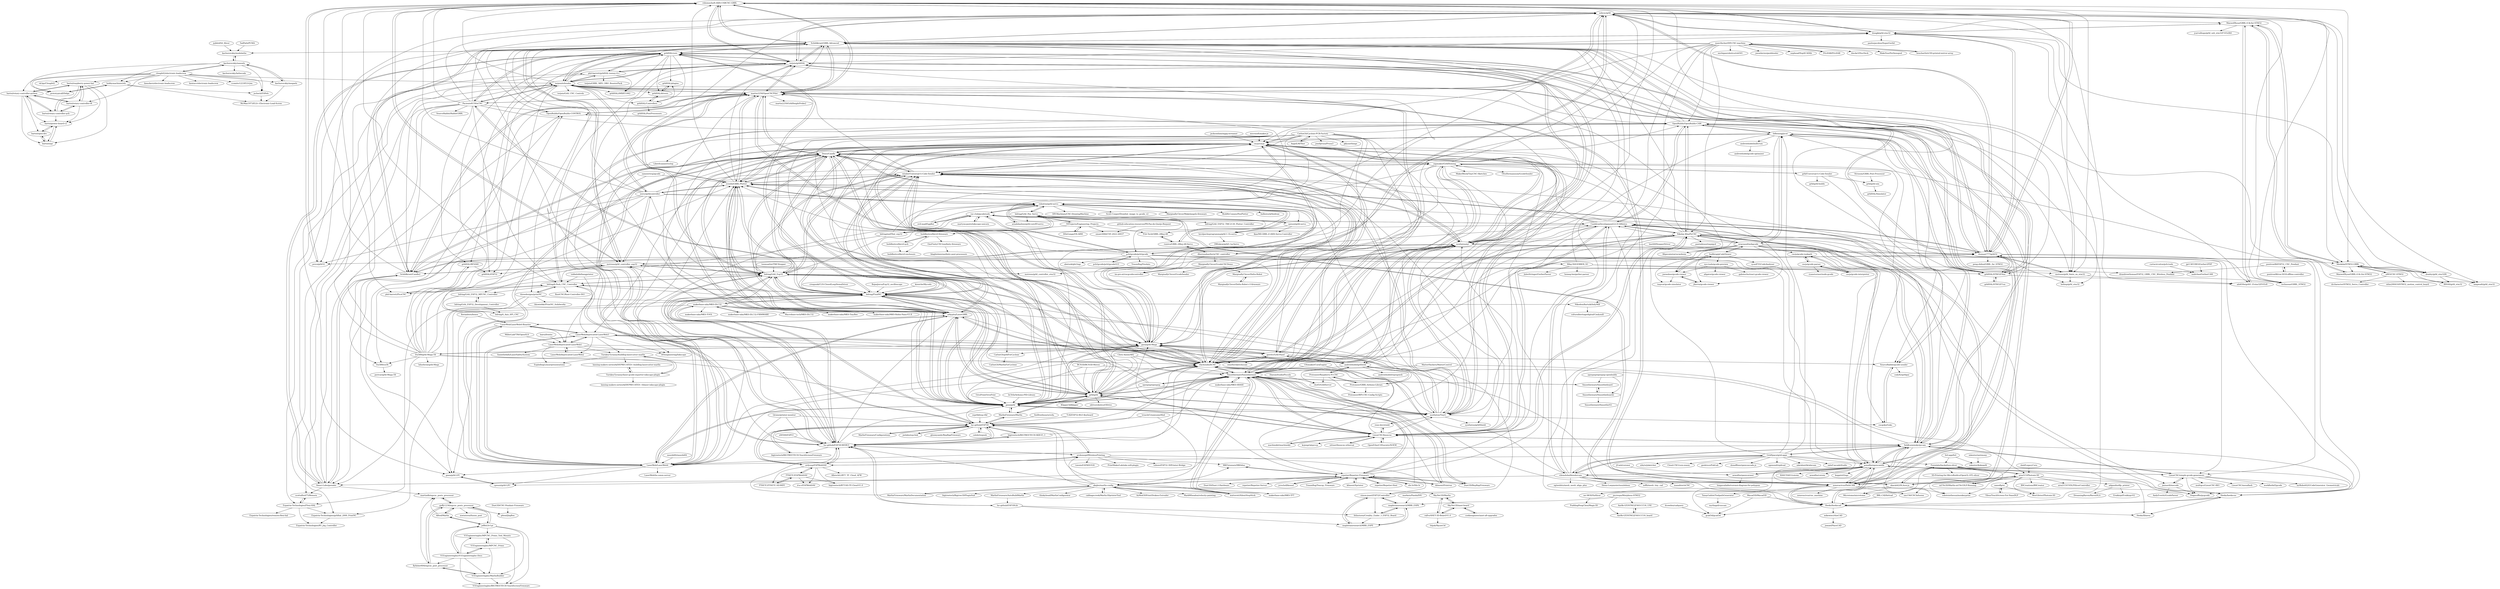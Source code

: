digraph G {
"robomechs/6-AXIS-USBCNC-GRBL" -> "usbcnc/grbl"
"robomechs/6-AXIS-USBCNC-GRBL" -> "Schildkroet/GRBL-Advanced"
"robomechs/6-AXIS-USBCNC-GRBL" -> "thomast777/grbl32"
"robomechs/6-AXIS-USBCNC-GRBL" -> "mstrens/grbl_6axis_on_stm32"
"robomechs/6-AXIS-USBCNC-GRBL" -> "terjeio/grblHAL"
"robomechs/6-AXIS-USBCNC-GRBL" -> "pvico/grbl32"
"robomechs/6-AXIS-USBCNC-GRBL" -> "dungjk/grbl-stm32"
"robomechs/6-AXIS-USBCNC-GRBL" -> "martin2250/OpenCNCPilot"
"robomechs/6-AXIS-USBCNC-GRBL" -> "grblHAL/STM32F4xx"
"robomechs/6-AXIS-USBCNC-GRBL" -> "technosar/GRBL_STM32"
"robomechs/6-AXIS-USBCNC-GRBL" -> "mstrens/grbl_controller_esp32"
"robomechs/6-AXIS-USBCNC-GRBL" -> "Meekdai/STM32-GRBL"
"Schildkroet/Candle2" -> "Schildkroet/GRBL-Advanced"
"Schildkroet/Candle2" -> "mstrens/grbl_controller_esp32"
"Schildkroet/Candle2" -> "Denvi/Candle"
"Schildkroet/Candle2" -> "terjeio/ioSender"
"Schildkroet/Candle2" -> "robomechs/6-AXIS-USBCNC-GRBL"
"Schildkroet/Candle2" -> "martin2250/OpenCNCPilot"
"Schildkroet/Candle2" -> "fra589/cn5X"
"Schildkroet/Candle2" -> "synthetos/g2"
"Schildkroet/Candle2" -> "Sienci-Labs/gsender"
"bigtreetech/BIGTREETECH-TouchScreenFirmware" -> "luc-github/ESP3D" ["e"=1]
"martymcguire/inkscape-unicorn" -> "cnc-club/gcodetools" ["e"=1]
"grbl/grbl" -> "gnea/grbl"
"grbl/grbl" -> "winder/Universal-G-Code-Sender"
"grbl/grbl" -> "vlachoudis/bCNC"
"grbl/grbl" -> "Denvi/Candle"
"grbl/grbl" -> "cncjs/cncjs"
"grbl/grbl" -> "arkypita/LaserGRBL"
"grbl/grbl" -> "bdring/Grbl_Esp32"
"grbl/grbl" -> "MarlinFirmware/Marlin" ["e"=1]
"grbl/grbl" -> "Smoothieware/Smoothieware"
"grbl/grbl" -> "LinuxCNC/linuxcnc"
"grbl/grbl" -> "bdring/FluidNC"
"grbl/grbl" -> "synthetos/TinyG"
"grbl/grbl" -> "gnea/grbl-Mega"
"grbl/grbl" -> "Klipper3d/klipper" ["e"=1]
"grbl/grbl" -> "odriverobotics/ODrive" ["e"=1]
"Traumflug/Teacup_Firmware" -> "repetier/Repetier-Firmware" ["e"=1]
"kliment/Sprinter" -> "repetier/Repetier-Firmware" ["e"=1]
"CauldronDevelopmentLLC/CAMotics" -> "aewallin/opencamlib"
"CauldronDevelopmentLLC/CAMotics" -> "xenovacivus/PathCAM"
"CauldronDevelopmentLLC/CAMotics" -> "SebKuzminsky/pycam"
"CauldronDevelopmentLLC/CAMotics" -> "cnc-club/gcodetools"
"CauldronDevelopmentLLC/CAMotics" -> "OpenBuilds/OpenBuilds-CAM"
"CauldronDevelopmentLLC/CAMotics" -> "Denvi/Candle"
"CauldronDevelopmentLLC/CAMotics" -> "Heeks/heekscad"
"CauldronDevelopmentLLC/CAMotics" -> "winder/Universal-G-Code-Sender"
"CauldronDevelopmentLLC/CAMotics" -> "LinuxCNC/linuxcnc"
"CauldronDevelopmentLLC/CAMotics" -> "Smoothieware/Smoothieware"
"CauldronDevelopmentLLC/CAMotics" -> "vilemduha/blendercam"
"CauldronDevelopmentLLC/CAMotics" -> "vlachoudis/bCNC"
"CauldronDevelopmentLLC/CAMotics" -> "synthetos/TinyG"
"CauldronDevelopmentLLC/CAMotics" -> "buildbotics/bbctrl-firmware"
"CauldronDevelopmentLLC/CAMotics" -> "Nikolay-Kha/PyCNC"
"bdring/Grbl_Pen_Servo" -> "cprezzi/grbl-servo"
"bdring/Grbl_Pen_Servo" -> "robottini/grbl-servo"
"bdring/Grbl_Pen_Servo" -> "arnabdasbwn/grbl-coreXY-servo"
"bdring/Grbl_Pen_Servo" -> "lavolpecheprogramma/grbl-1-1h-servo"
"bdring/Grbl_Pen_Servo" -> "IVProjects/Engineering_Projects"
"bdring/Grbl_Pen_Servo" -> "bdring/midTbot_esp32" ["e"=1]
"bdring/Grbl_Pen_Servo" -> "bdring/Grbl_ESP32_TMC2130_Plotter_Controller" ["e"=1]
"jacksonliam/mjpg-streamer" -> "cncjs/cncjs" ["e"=1]
"jminardi/mecode" -> "fragmuffin/pygcode"
"jminardi/mecode" -> "AndyEveritt/GcodeParser"
"jminardi/mecode" -> "LinuxCNC/simple-gcode-generators"
"mkeeter/antimony" -> "mkeeter/kokopelli" ["e"=1]
"fstl-app/fstl" -> "Formlabs/hackathon-slicer"
"fstl-app/fstl" -> "mkeeter/kokopelli"
"ardyesp/ESPWebDAV" -> "FYSETC/ESPWebDAV"
"ardyesp/ESPWebDAV" -> "probonopd/WirelessPrinting"
"ardyesp/ESPWebDAV" -> "d-a-v/ESPWebDAV"
"ardyesp/ESPWebDAV" -> "bigtreetech/BTT-SD-TF-Cloud-V1.0" ["e"=1]
"ardyesp/ESPWebDAV" -> "luc-github/ESP3D"
"ardyesp/ESPWebDAV" -> "luc-github/ESP3D-WEBUI"
"ardyesp/ESPWebDAV" -> "FYSETC/FYSETC-SD-WIFI"
"ardyesp/ESPWebDAV" -> "AlbrechtL/BTT_TF_Cloud_AFW"
"fra589/grbl-Mega-5X" -> "gnea/grbl-Mega"
"fra589/grbl-Mega-5X" -> "fra589/cn5X"
"fra589/grbl-Mega-5X" -> "Schildkroet/GRBL-Advanced"
"fra589/grbl-Mega-5X" -> "robomechs/6-AXIS-USBCNC-GRBL"
"fra589/grbl-Mega-5X" -> "synthetos/g2"
"fra589/grbl-Mega-5X" -> "bdring/Grbl_Esp32"
"fra589/grbl-Mega-5X" -> "terjeio/ioSender"
"fra589/grbl-Mega-5X" -> "grblHAL/core"
"fra589/grbl-Mega-5X" -> "svenhb/GRBL-Plotter"
"fra589/grbl-Mega-5X" -> "Sienci-Labs/gsender"
"fra589/grbl-Mega-5X" -> "vlachoudis/bCNC"
"fra589/grbl-Mega-5X" -> "bdring/6-Pack_CNC_Controller"
"fra589/grbl-Mega-5X" -> "gnea/grbl"
"fra589/grbl-Mega-5X" -> "bdring/FluidNC"
"fra589/grbl-Mega-5X" -> "bdurbrow/grbl-Mega"
"kliment/Printrun" -> "Smoothieware/Smoothieware" ["e"=1]
"kliment/Printrun" -> "repetier/Repetier-Firmware" ["e"=1]
"kliment/Printrun" -> "gnea/grbl" ["e"=1]
"dherrendoerfer/uCNC_controller" -> "ruizivo/GRBL-28byj-48-Servo"
"dherrendoerfer/uCNC_controller" -> "im-pro-at/cncgcodecontroller"
"dherrendoerfer/uCNC_controller" -> "OpenBuilds/OpenBuilds-CAM"
"dherrendoerfer/uCNC_controller" -> "MarginallyClever/GcodeCNCDemo"
"Duet3D/RepRapFirmware" -> "Smoothieware/Smoothieware" ["e"=1]
"Duet3D/RepRapFirmware" -> "repetier/Repetier-Firmware" ["e"=1]
"Qrome/printer-monitor" -> "luc-github/ESP3D" ["e"=1]
"Qrome/printer-monitor" -> "ardyesp/ESPWebDAV" ["e"=1]
"Qrome/printer-monitor" -> "luc-github/ESP3D-WEBUI" ["e"=1]
"meerk40t/meerk40t" -> "LaserWeb/LaserWeb4" ["e"=1]
"bigtreetech/BIGTREETECH-SKR-V1.3" -> "luc-github/ESP3D" ["e"=1]
"bigtreetech/BIGTREETECH-SKR-V1.3" -> "Smoothieware/Smoothieware" ["e"=1]
"bigtreetech/BIGTREETECH-SKR-V1.3" -> "luc-github/ESP3D-WEBUI" ["e"=1]
"CarlosGS/Cyclone-PCB-Factory" -> "vlachoudis/bCNC"
"CarlosGS/Cyclone-PCB-Factory" -> "CarlosGS/grblForCyclone"
"CarlosGS/Cyclone-PCB-Factory" -> "pcb2gcode/pcb2gcode"
"CarlosGS/Cyclone-PCB-Factory" -> "cncjs/cncjs"
"CarlosGS/Cyclone-PCB-Factory" -> "im-pro-at/cncgcodecontroller"
"CarlosGS/Cyclone-PCB-Factory" -> "gnea/grbl"
"CarlosGS/Cyclone-PCB-Factory" -> "AngelLM/Thor" ["e"=1]
"CarlosGS/Cyclone-PCB-Factory" -> "LibreScanner/ciclop" ["e"=1]
"CarlosGS/Cyclone-PCB-Factory" -> "josefprusa/Prusa3" ["e"=1]
"CarlosGS/Cyclone-PCB-Factory" -> "Smoothieware/Smoothieware"
"CarlosGS/Cyclone-PCB-Factory" -> "grbl/grbl"
"CarlosGS/Cyclone-PCB-Factory" -> "Denvi/Candle"
"CarlosGS/Cyclone-PCB-Factory" -> "winder/Universal-G-Code-Sender"
"CarlosGS/Cyclone-PCB-Factory" -> "dherrendoerfer/uCNC_controller"
"CarlosGS/Cyclone-PCB-Factory" -> "gklyne/things" ["e"=1]
"s00500/ESPUI" -> "luc-github/ESP3D-WEBUI" ["e"=1]
"rene-dev/stmbl" -> "LinuxCNC/linuxcnc" ["e"=1]
"bdring/Grbl_Esp32" -> "bdring/FluidNC"
"bdring/Grbl_Esp32" -> "gnea/grbl"
"bdring/Grbl_Esp32" -> "luc-github/ESP3D-WEBUI"
"bdring/Grbl_Esp32" -> "bdring/6-Pack_CNC_Controller"
"bdring/Grbl_Esp32" -> "luc-github/ESP3D"
"bdring/Grbl_Esp32" -> "vlachoudis/bCNC"
"bdring/Grbl_Esp32" -> "svenhb/GRBL-Plotter"
"bdring/Grbl_Esp32" -> "winder/Universal-G-Code-Sender"
"bdring/Grbl_Esp32" -> "Denvi/Candle"
"bdring/Grbl_Esp32" -> "arkypita/LaserGRBL"
"bdring/Grbl_Esp32" -> "cncjs/cncjs"
"bdring/Grbl_Esp32" -> "mstrens/grbl_controller_esp32"
"bdring/Grbl_Esp32" -> "grbl/grbl"
"bdring/Grbl_Esp32" -> "terjeio/grblHAL"
"bdring/Grbl_Esp32" -> "gnea/grbl-Mega"
"cnc-club/gcodetools" -> "robottini/grbl-servo"
"cnc-club/gcodetools" -> "CauldronDevelopmentLLC/CAMotics"
"cnc-club/gcodetools" -> "xenovacivus/PathCAM"
"cnc-club/gcodetools" -> "pcb2gcode/pcb2gcode"
"cnc-club/gcodetools" -> "swarfer/sketchucam"
"cnc-club/gcodetools" -> "martymcguire/inkscape-unicorn" ["e"=1]
"cnc-club/gcodetools" -> "305engineering/Inkscape"
"cnc-club/gcodetools" -> "evil-mad/EggBot" ["e"=1]
"Allted/Marlin" -> "guffy1234/mpcnc_posts_processor"
"Allted/Marlin" -> "jeffeb3/v1pi"
"Allted/Marlin" -> "martindb/mpcnc_posts_processor"
"OpenBuilds/OpenBuilds-CAM" -> "OpenBuilds/OpenBuilds-CONTROL"
"OpenBuilds/OpenBuilds-CAM" -> "Nikolay-Kha/PyCNC"
"OpenBuilds/OpenBuilds-CAM" -> "tbfleming/jscut"
"OpenBuilds/OpenBuilds-CAM" -> "LaserWeb/LaserWeb4"
"OpenBuilds/OpenBuilds-CAM" -> "cncjs/cncjs"
"OpenBuilds/OpenBuilds-CAM" -> "xenovacivus/PathCAM"
"OpenBuilds/OpenBuilds-CAM" -> "CauldronDevelopmentLLC/CAMotics"
"OpenBuilds/OpenBuilds-CAM" -> "svenhb/GRBL-Plotter"
"OpenBuilds/OpenBuilds-CAM" -> "SebKuzminsky/pycam"
"OpenBuilds/OpenBuilds-CAM" -> "aewallin/opencamlib"
"OpenBuilds/OpenBuilds-CAM" -> "grblHAL/core"
"OpenBuilds/OpenBuilds-CAM" -> "Heeks/heekscad"
"OpenBuilds/OpenBuilds-CAM" -> "SourceRabbit/gcode-sender"
"OpenBuilds/OpenBuilds-CAM" -> "terjeio/ioSender"
"OpenBuilds/OpenBuilds-CAM" -> "Schildkroet/GRBL-Advanced"
"zeevy/grblcontroller" -> "mstrens/grbl_controller_esp32"
"zeevy/grblcontroller" -> "svenhb/GRBL-Plotter"
"zeevy/grblcontroller" -> "martin2250/OpenCNCPilot"
"zeevy/grblcontroller" -> "Schildkroet/GRBL-Advanced"
"zeevy/grblcontroller" -> "robomechs/6-AXIS-USBCNC-GRBL"
"zeevy/grblcontroller" -> "thomast777/grbl32"
"zeevy/grblcontroller" -> "pvico/grbl32"
"zeevy/grblcontroller" -> "Denvi/Candle"
"zeevy/grblcontroller" -> "fra589/cn5X"
"zeevy/grblcontroller" -> "robottini/grbl-servo"
"zeevy/grblcontroller" -> "bdring/Grbl_Esp32"
"zeevy/grblcontroller" -> "Schildkroet/Candle2"
"adgaudio/dlp_printer" -> "DreamingRaven/RavenSLA"
"adgaudio/dlp_printer" -> "Eraikizpi/Eraikizpi-V2"
"trouch/CreawsomeMod" -> "luc-github/ESP3D" ["e"=1]
"trouch/CreawsomeMod" -> "akaJes/marlin-config" ["e"=1]
"MarginallyClever/GcodeCNCDemo" -> "im-pro-at/cncgcodecontroller"
"MarginallyClever/GcodeCNCDemo" -> "MarginallyClever/GcodeSender"
"MarginallyClever/GcodeCNCDemo" -> "MarginallyClever/Delta-Robot"
"x893/CNC-STM32" -> "dccharacter/STM32_Servo_Controller"
"x893/CNC-STM32" -> "Meekdai/STM32-GRBL"
"x893/CNC-STM32" -> "whm200410/STM32_motion_control_board"
"deadsy/grbl_stm32f4" -> "Meekdai/STM32-GRBL"
"deadsy/grbl_stm32f4" -> "langwadt/grbl_stm32"
"deadsy/grbl_stm32f4" -> "IRNAS/grbl_stm32"
"andrewhodel/grblweb" -> "Protoneer/Raspberry-Pi-CNC"
"andrewhodel/grblweb" -> "cho45/GrblServer"
"andrewhodel/grblweb" -> "Protoneer/GRBL-Arduino-Library"
"andrewhodel/grblweb" -> "andrewhodel/reprapweb"
"andrewhodel/grblweb" -> "gerritv/Grbl-Panel"
"MatterHackers/MatterControl" -> "area515/Photonic3D" ["e"=1]
"MatterHackers/MatterControl" -> "Smoothieware/Smoothieware" ["e"=1]
"clough42/electronic-leadscrew" -> "kachurovskiy/nanoels"
"clough42/electronic-leadscrew" -> "bartei/rotary-controller-python"
"clough42/electronic-leadscrew" -> "hobbymachinist/els"
"clough42/electronic-leadscrew" -> "kwackers/electronic-leadscrew"
"clough42/electronic-leadscrew" -> "kentavv/electronic-leadscrew"
"clough42/electronic-leadscrew" -> "ccomito1223/ELS-Jon"
"clough42/electronic-leadscrew" -> "bartei/rotary-controller-f4"
"clough42/electronic-leadscrew" -> "vk3gs/Clough42"
"clough42/electronic-leadscrew" -> "kachurovskiy/megaels"
"clough42/electronic-leadscrew" -> "prototypicall/Didge"
"clough42/electronic-leadscrew" -> "terjeio/ioSender"
"clough42/electronic-leadscrew" -> "jschoch/ESPels"
"clough42/electronic-leadscrew" -> "bartei/raspberry-power-hat"
"bdring/midTbot_esp32" -> "bdring/Grbl_Pen_Servo" ["e"=1]
"bdring/midTbot_esp32" -> "bdring/Grbl_Esp32" ["e"=1]
"bdring/midTbot_esp32" -> "robottini/grbl-servo" ["e"=1]
"bdring/midTbot_esp32" -> "bdring/6-Pack_CNC_Controller" ["e"=1]
"terjeio/grblHAL" -> "thomast777/grbl32"
"terjeio/grblHAL" -> "Schildkroet/GRBL-Advanced"
"terjeio/grblHAL" -> "robomechs/6-AXIS-USBCNC-GRBL"
"terjeio/grblHAL" -> "phil-barrett/grblHAL-teensy-4.x"
"terjeio/grblHAL" -> "grblHAL/core"
"terjeio/grblHAL" -> "terjeio/ioSender"
"terjeio/grblHAL" -> "usbcnc/grbl"
"terjeio/grblHAL" -> "grblHAL/STM32F4xx"
"terjeio/grblHAL" -> "mstrens/grbl_6axis_on_stm32"
"terjeio/grblHAL" -> "grblHAL/RP2040"
"terjeio/grblHAL" -> "martin2250/OpenCNCPilot"
"terjeio/grblHAL" -> "bdring/Grbl_Esp32"
"terjeio/grblHAL" -> "mstrens/grbl_controller_esp32"
"terjeio/grblHAL" -> "synthetos/g2"
"terjeio/grblHAL" -> "dungjk/grbl-stm32"
"curtacircuitos/pcb-tools" -> "malichao/GerberCAM" ["e"=1]
"sameer/svg2gcode" -> "svenhb/GRBL-Plotter" ["e"=1]
"sameer/svg2gcode" -> "Sienci-Labs/gsender" ["e"=1]
"thomast777/grbl32" -> "robomechs/6-AXIS-USBCNC-GRBL"
"thomast777/grbl32" -> "Schildkroet/GRBL-Advanced"
"thomast777/grbl32" -> "terjeio/grblHAL"
"thomast777/grbl32" -> "mstrens/grbl_6axis_on_stm32"
"thomast777/grbl32" -> "dungjk/grbl-stm32"
"thomast777/grbl32" -> "usbcnc/grbl"
"thomast777/grbl32" -> "peng-zhihui/GRBL_for_STM32" ["e"=1]
"thomast777/grbl32" -> "pvico/grbl32"
"thomast777/grbl32" -> "Meekdai/STM32-GRBL"
"thomast777/grbl32" -> "mstrens/grbl_controller_esp32"
"thomast777/grbl32" -> "technosar/GRBL_STM32"
"thomast777/grbl32" -> "grblHAL/STM32F4xx"
"thomast777/grbl32" -> "mstrens/grbl_controller_stm32"
"thomast777/grbl32" -> "svenhb/GRBL-Plotter"
"thomast777/grbl32" -> "helimp/grbl_stm32"
"jeffeb3/v1pi" -> "V1EngineeringInc/V1EngineeringInc-Docs"
"jeffeb3/v1pi" -> "guffy1234/mpcnc_posts_processor"
"jeffeb3/v1pi" -> "V1EngineeringInc/MarlinBuilder"
"jeffeb3/v1pi" -> "Allted/Marlin"
"jeffeb3/v1pi" -> "V1EngineeringInc/BIGTREETECH-TouchScreenFirmware"
"jeffeb3/v1pi" -> "V1EngineeringInc/MPCNC_Primo_Tool_Mounts"
"bdring/Grbl_ESP32_MPCNC_Controller" -> "bdring/Grbl_ESP32_Development_Controller"
"bdring/Grbl_ESP32_MPCNC_Controller" -> "bdring/4_Axis_SPI_CNC"
"guffy1234/mpcnc_posts_processor" -> "martindb/mpcnc_posts_processor"
"guffy1234/mpcnc_posts_processor" -> "flyfisher604/mpcnc_post_processor"
"guffy1234/mpcnc_posts_processor" -> "jeffeb3/v1pi"
"guffy1234/mpcnc_posts_processor" -> "mwinterm/fusion_post"
"guffy1234/mpcnc_posts_processor" -> "Allted/Marlin"
"guffy1234/mpcnc_posts_processor" -> "g4eml/JogBox"
"fra589/cn5X" -> "perivar/grbl-Mega-5X"
"mstrens/grbl_controller_esp32" -> "mstrens/grbl_controller_stm32"
"mstrens/grbl_controller_esp32" -> "thomast777/grbl32"
"mstrens/grbl_controller_esp32" -> "zeevy/grblcontroller"
"mstrens/grbl_controller_esp32" -> "grblHAL/ESP32"
"mstrens/grbl_controller_esp32" -> "Schildkroet/Candle2"
"mstrens/grbl_controller_esp32" -> "drandrewthomas/ESP32_GRBL_CNC_Wireless_Pendant"
"mstrens/grbl_controller_esp32" -> "Schildkroet/GRBL-Advanced"
"mstrens/grbl_controller_esp32" -> "robomechs/6-AXIS-USBCNC-GRBL"
"mstrens/grbl_controller_esp32" -> "bdring/Grbl_Esp32"
"mstrens/grbl_controller_esp32" -> "bdring/Grbl_ESP32_MPCNC_Controller"
"mstrens/grbl_controller_esp32" -> "mstrens/grbl_6axis_on_stm32"
"mstrens/grbl_controller_esp32" -> "luc-github/ESP3D-WEBUI"
"cncgoko/Goko" -> "SourceRabbit/gcode-sender"
"OpenBuilds/OpenBuilds-CONTROL" -> "OpenBuilds/OpenBuilds-CAM"
"OpenBuilds/OpenBuilds-CONTROL" -> "martin2250/OpenCNCPilot"
"OpenBuilds/OpenBuilds-CONTROL" -> "Schildkroet/GRBL-Advanced"
"OpenBuilds/OpenBuilds-CONTROL" -> "gnea/grbl-LPC"
"simon-jouet/ESP32Controller" -> "maplerainresearch/MRR_ESPA"
"simon-jouet/ESP32Controller" -> "maplerainresearch/MRR_ESPE"
"simon-jouet/ESP32Controller" -> "felixstorm/Creality_Ender_3_ESP32_Board"
"maplerainresearch/MRR_ESPE" -> "maplerainresearch/MRR_ESPA"
"maplerainresearch/MRR_ESPE" -> "simon-jouet/ESP32Controller"
"ads830e/grbl1.1f-stm32f103c8" -> "MaxwellXyao/GRBL-0.9j-for-STM32"
"DiatomStudio/Piccolo" -> "cho45/GrblServer"
"xenovacivus/PathCAM" -> "aewallin/opencamlib"
"xenovacivus/PathCAM" -> "CauldronDevelopmentLLC/CAMotics"
"xenovacivus/PathCAM" -> "Heeks/heekscnc"
"xenovacivus/PathCAM" -> "TanayGahlot/ToolpathGenerator"
"xenovacivus/PathCAM" -> "tbfleming/jscut"
"xenovacivus/PathCAM" -> "Heeks/heekscad"
"xenovacivus/PathCAM" -> "xenovacivus/cnc_machine"
"xenovacivus/PathCAM" -> "martin2250/OpenCNCPilot"
"xenovacivus/PathCAM" -> "cnc-club/gcodetools"
"xenovacivus/PathCAM" -> "SebKuzminsky/pycam"
"xenovacivus/PathCAM" -> "nm156/CNCInfusion"
"xenovacivus/PathCAM" -> "OpenBuilds/OpenBuilds-CAM"
"lansing-makers-network/DEPRECATED---buildlog-lasercutter-marlin" -> "TurnkeyTyranny/laser-gcode-exporter-inkscape-plugin"
"jpt13653903/Gerber2PDF" -> "malichao/GerberCAM"
"dungjk/grbl-stm32" -> "Schildkroet/GRBL-Advanced"
"dungjk/grbl-stm32" -> "usbcnc/grbl"
"dungjk/grbl-stm32" -> "MaxwellXyao/GRBL-0.9j-for-STM32"
"dungjk/grbl-stm32" -> "thomast777/grbl32"
"dungjk/grbl-stm32" -> "ads830e/grbl1.1f-stm32f103c8"
"dungjk/grbl-stm32" -> "deadsy/grbl_stm32f4"
"dungjk/grbl-stm32" -> "helimp/grbl_stm32"
"dungjk/grbl-stm32" -> "paulusjacobus/SuperGerbil"
"dungjk/grbl-stm32" -> "robomechs/6-AXIS-USBCNC-GRBL"
"mstrens/grbl_6axis_on_stm32" -> "ads830e/grbl1.1f-stm32f103c8"
"mstrens/grbl_6axis_on_stm32" -> "helimp/grbl_stm32"
"mstrens/grbl_6axis_on_stm32" -> "thomast777/grbl32"
"pscrespo/Morpheus-STM32" -> "Am0k-GIT/STM32F401CCU6_UNI"
"pscrespo/Morpheus-STM32" -> "Am0k-GIT/STM32F401CCU6_board"
"pscrespo/Morpheus-STM32" -> "maplerainresearch/MRR_ESPA"
"MarginallyClever/Delta-Robot-v3-firmware" -> "MarginallyClever/Delta-Robot"
"felixstorm/Creality_Ender_3_ESP32_Board" -> "maplerainresearch/MRR_ESPA"
"felixstorm/Creality_Ender_3_ESP32_Board" -> "maplerainresearch/MRR_ESPE"
"mikowiec/rhioCAD" -> "jomael/NaroCAD"
"maplerainresearch/MRR_ESPA" -> "maplerainresearch/MRR_ESPE"
"maplerainresearch/MRR_ESPA" -> "simon-jouet/ESP32Controller"
"maplerainresearch/MRR_ESPA" -> "felixstorm/Creality_Ender_3_ESP32_Board"
"MarlinFirmware/Marlin" -> "grbl/grbl" ["e"=1]
"MarlinFirmware/Marlin" -> "gnea/grbl" ["e"=1]
"MarlinFirmware/Marlin" -> "luc-github/ESP3D" ["e"=1]
"MarlinFirmware/Configurations" -> "luc-github/ESP3D" ["e"=1]
"pvico/grbl32" -> "robomechs/6-AXIS-USBCNC-GRBL"
"vlachoudis/bCNC" -> "gnea/grbl"
"vlachoudis/bCNC" -> "winder/Universal-G-Code-Sender"
"vlachoudis/bCNC" -> "cncjs/cncjs"
"vlachoudis/bCNC" -> "Denvi/Candle"
"vlachoudis/bCNC" -> "grbl/grbl"
"vlachoudis/bCNC" -> "bdring/Grbl_Esp32"
"vlachoudis/bCNC" -> "arkypita/LaserGRBL"
"vlachoudis/bCNC" -> "gnea/grbl-Mega"
"vlachoudis/bCNC" -> "bdring/FluidNC"
"vlachoudis/bCNC" -> "Smoothieware/Smoothieware"
"vlachoudis/bCNC" -> "martin2250/OpenCNCPilot"
"vlachoudis/bCNC" -> "svenhb/GRBL-Plotter"
"vlachoudis/bCNC" -> "Nikolay-Kha/PyCNC"
"vlachoudis/bCNC" -> "synthetos/g2"
"vlachoudis/bCNC" -> "gerritv/Grbl-Panel"
"feelfreelinux/octo4a" -> "luc-github/ESP3D" ["e"=1]
"BojanJurca/Esp32_oscilloscope" -> "bdring/FluidNC" ["e"=1]
"slic3r/Slic3r" -> "Smoothieware/Smoothieware" ["e"=1]
"slic3r/Slic3r" -> "repetier/Repetier-Firmware" ["e"=1]
"V1EngineeringInc/MPCNC_Primo" -> "V1EngineeringInc/MPCNC_Primo_Tool_Mounts"
"V1EngineeringInc/MPCNC_Primo" -> "V1EngineeringInc/V1EngineeringInc-Docs"
"V1EngineeringInc/MPCNC_Primo" -> "V1EngineeringInc/MarlinBuilder"
"T-vK/ESP32-BLE-Keyboard" -> "luc-github/ESP3D" ["e"=1]
"sittner/linuxcnc-ethercat" -> "LinuxCNC/linuxcnc" ["e"=1]
"aewallin/opencamlib" -> "vilemduha/blendercam"
"aewallin/opencamlib" -> "CauldronDevelopmentLLC/CAMotics"
"aewallin/opencamlib" -> "SebKuzminsky/pycam"
"aewallin/opencamlib" -> "aewallin/openvoronoi"
"aewallin/opencamlib" -> "Heeks/heekscad"
"aewallin/opencamlib" -> "xenovacivus/PathCAM"
"aewallin/opencamlib" -> "Heeks/libarea"
"aewallin/opencamlib" -> "koppi/stl2ngc"
"aewallin/opencamlib" -> "KASUYASU/cutsim"
"aewallin/opencamlib" -> "Heeks/heekscnc"
"aewallin/opencamlib" -> "LinuxCNC/simple-gcode-generators"
"aewallin/opencamlib" -> "gcad3d/gcad3d"
"aewallin/opencamlib" -> "fragmuffin/pygcode"
"aewallin/opencamlib" -> "OpenBuilds/OpenBuilds-CAM"
"aewallin/opencamlib" -> "aewallin/cutsim"
"OpenEtherCATsociety/SOEM" -> "LinuxCNC/linuxcnc" ["e"=1]
"openpnp/openpnp-openbuilds" -> "Smoothieware/Smoothieboard" ["e"=1]
"openpnp/openpnp-openbuilds" -> "Smoothieware/Smoothieboard2" ["e"=1]
"br3ttb/Arduino-PID-Library" -> "gnea/grbl" ["e"=1]
"Smoothieware/Smoothieware" -> "synthetos/TinyG"
"Smoothieware/Smoothieware" -> "Smoothieware/Smoothieboard"
"Smoothieware/Smoothieware" -> "synthetos/g2"
"Smoothieware/Smoothieware" -> "Duet3D/RepRapFirmware" ["e"=1]
"Smoothieware/Smoothieware" -> "gnea/grbl"
"Smoothieware/Smoothieware" -> "winder/Universal-G-Code-Sender"
"Smoothieware/Smoothieware" -> "cncjs/cncjs"
"Smoothieware/Smoothieware" -> "vlachoudis/bCNC"
"Smoothieware/Smoothieware" -> "repetier/Repetier-Firmware"
"Smoothieware/Smoothieware" -> "openpnp/openpnp" ["e"=1]
"Smoothieware/Smoothieware" -> "kliment/Printrun" ["e"=1]
"Smoothieware/Smoothieware" -> "watterott/SilentStepStick" ["e"=1]
"Smoothieware/Smoothieware" -> "makerbase-mks/MKS-SBASE" ["e"=1]
"Smoothieware/Smoothieware" -> "LinuxCNC/linuxcnc"
"Smoothieware/Smoothieware" -> "grbl/grbl"
"watterott/SilentStepStick" -> "Smoothieware/Smoothieware" ["e"=1]
"watterott/SilentStepStick" -> "akaJes/marlin-config" ["e"=1]
"watterott/SilentStepStick" -> "luc-github/ESP3D" ["e"=1]
"hairu/freelss" -> "LaserWeb/deprecated-LaserWeb1" ["e"=1]
"MarlinFirmware/AutoBuildMarlin" -> "luc-github/ESP3DLib" ["e"=1]
"LibreScanner/ciclop" -> "LaserWeb/deprecated-LaserWeb1" ["e"=1]
"area515/Photonic3D" -> "mUVe3D/Marlin-mUVe1DLP-Running"
"area515/Photonic3D" -> "B9Creations/B9Creator" ["e"=1]
"area515/Photonic3D" -> "robotsinthesun/monkeyprint"
"area515/Photonic3D" -> "area515/UVDLPSlicerController"
"area515/Photonic3D" -> "Formlabs/hackathon-slicer"
"area515/Photonic3D" -> "adgaudio/dlp_printer"
"area515/Photonic3D" -> "nanodlp/ui"
"area515/Photonic3D" -> "WesGilster/Photonic3D"
"area515/Photonic3D" -> "skarab42/SLAcer.js"
"threedesigns/printNC" -> "Expatria-Technologies/Flexi-HAL"
"threedesigns/printNC" -> "bhowiebkr/PrintNC_Solidworks"
"threedesigns/printNC" -> "bdring/6-Pack_CNC_Controller"
"threedesigns/printNC" -> "NikodemBartnik/IndyMill"
"threedesigns/printNC" -> "Expatria-Technologies/grblhal_2000_PrintNC"
"evil-mad/EggBot" -> "robottini/grbl-servo" ["e"=1]
"evil-mad/EggBot" -> "cnc-club/gcodetools" ["e"=1]
"tobbelobb/hangprinter" -> "LaserWeb/deprecated-LaserWeb3" ["e"=1]
"tobbelobb/hangprinter" -> "bdring/6-Pack_CNC_Controller" ["e"=1]
"aewallin/openvoronoi" -> "aewallin/opencamlib"
"aewallin/openvoronoi" -> "longavailable/voronoi-diagram-for-polygons"
"tbfleming/jscut" -> "xenovacivus/PathCAM"
"tbfleming/jscut" -> "OpenBuilds/OpenBuilds-CAM"
"tbfleming/jscut" -> "andrewhodel/grblweb"
"tbfleming/jscut" -> "nraynaud/webgcode"
"tbfleming/jscut" -> "LaserWeb/LaserWeb4"
"tbfleming/jscut" -> "andrewhodel/millcrum"
"tbfleming/jscut" -> "filipecaixeta/cncwebsim"
"tbfleming/jscut" -> "cncjs/cncjs"
"tbfleming/jscut" -> "aewallin/opencamlib"
"tbfleming/jscut" -> "SourceRabbit/gcode-sender"
"tbfleming/jscut" -> "SebKuzminsky/pycam"
"repetier/Repetier-Firmware" -> "repetier/Repetier-Host" ["e"=1]
"repetier/Repetier-Firmware" -> "Smoothieware/Smoothieware"
"repetier/Repetier-Firmware" -> "kliment/Sprinter" ["e"=1]
"repetier/Repetier-Firmware" -> "Traumflug/Teacup_Firmware" ["e"=1]
"repetier/Repetier-Firmware" -> "MKFirmware/MK4duo" ["e"=1]
"repetier/Repetier-Firmware" -> "slic3r/Slic3r" ["e"=1]
"repetier/Repetier-Firmware" -> "Duet3D/Duet-2-Hardware" ["e"=1]
"repetier/Repetier-Firmware" -> "Duet3D/RepRapFirmware" ["e"=1]
"repetier/Repetier-Firmware" -> "akaJes/marlin-config"
"repetier/Repetier-Firmware" -> "kliment/Printrun" ["e"=1]
"repetier/Repetier-Firmware" -> "repetier/Repetier-Server" ["e"=1]
"repetier/Repetier-Firmware" -> "jcrocholl/kossel" ["e"=1]
"repetier/Repetier-Firmware" -> "zapmaker/GrblHoming"
"repetier/Repetier-Firmware" -> "gnea/grbl-Mega"
"repetier/Repetier-Firmware" -> "synthetos/g2"
"bdring/6-Pack_CNC_Controller" -> "bdring/Grbl_Esp32"
"bdring/6-Pack_CNC_Controller" -> "bdring/FluidNC"
"bdring/6-Pack_CNC_Controller" -> "robomechs/6-AXIS-USBCNC-GRBL"
"bdring/6-Pack_CNC_Controller" -> "Schildkroet/GRBL-Advanced"
"bdring/6-Pack_CNC_Controller" -> "terjeio/grblHAL"
"bdring/6-Pack_CNC_Controller" -> "bdring/Grbl_ESP32_MPCNC_Controller"
"bdring/6-Pack_CNC_Controller" -> "simon-jouet/ESP32Controller"
"bdring/6-Pack_CNC_Controller" -> "phil-barrett/PicoCNC"
"bdring/6-Pack_CNC_Controller" -> "threedesigns/printNC"
"bdring/6-Pack_CNC_Controller" -> "RootCNC/Root-Controller-ISO"
"bdring/6-Pack_CNC_Controller" -> "luc-github/ESP3D-WEBUI"
"repetier/Repetier-Host" -> "repetier/Repetier-Firmware" ["e"=1]
"gerritv/Grbl-Panel" -> "gnea/grbl-Mega"
"gerritv/Grbl-Panel" -> "andrewhodel/grblweb"
"gerritv/Grbl-Panel" -> "SourceRabbit/gcode-sender"
"gerritv/Grbl-Panel" -> "swarfer/sketchucam"
"gerritv/Grbl-Panel" -> "zapmaker/GrblHoming"
"gerritv/Grbl-Panel" -> "martin2250/OpenCNCPilot"
"gerritv/Grbl-Panel" -> "vlachoudis/bCNC"
"gerritv/Grbl-Panel" -> "Denvi/Candle"
"gerritv/Grbl-Panel" -> "LaserWeb/deprecated-LaserWeb3"
"NikodemBartnik/IndyMill" -> "culturalheritagedigital/Cindymill"
"prototypicall/Didge" -> "hobbymachinist/els"
"daid/LegacyCura" -> "area515/Photonic3D" ["e"=1]
"V1EngineeringInc/V1EngineeringInc-Docs" -> "V1EngineeringInc/MPCNC_Primo"
"V1EngineeringInc/V1EngineeringInc-Docs" -> "jeffeb3/v1pi"
"V1EngineeringInc/V1EngineeringInc-Docs" -> "V1EngineeringInc/MarlinBuilder"
"V1EngineeringInc/V1EngineeringInc-Docs" -> "V1EngineeringInc/MPCNC_Primo_Tool_Mounts"
"V1EngineeringInc/V1EngineeringInc-Docs" -> "flyfisher604/mpcnc_post_processor"
"V1EngineeringInc/V1EngineeringInc-Docs" -> "V1EngineeringInc/BIGTREETECH-TouchScreenFirmware"
"Paciente8159/uCNC" -> "grblHAL/core"
"Paciente8159/uCNC" -> "SourceRabbit/RabbitGRBL"
"Paciente8159/uCNC" -> "bdring/FluidNC"
"Paciente8159/uCNC" -> "terjeio/ioSender"
"Paciente8159/uCNC" -> "scottalford75/Remora" ["e"=1]
"Paciente8159/uCNC" -> "Schildkroet/GRBL-Advanced"
"Paciente8159/uCNC" -> "martin2250/OpenCNCPilot"
"Paciente8159/uCNC" -> "synthetos/g2"
"Paciente8159/uCNC" -> "OpenBuilds/OpenBuilds-CONTROL"
"Paciente8159/uCNC" -> "Schildkroet/Candle2"
"Paciente8159/uCNC" -> "grblHAL/RP2040"
"Paciente8159/uCNC" -> "bdring/6-Pack_CNC_Controller"
"Paciente8159/uCNC" -> "Sienci-Labs/gsender"
"Paciente8159/uCNC" -> "usbcnc/grbl"
"Paciente8159/uCNC" -> "robomechs/6-AXIS-USBCNC-GRBL"
"phil-barrett/grblHAL-teensy-4.x" -> "terjeio/ioSender"
"phil-barrett/grblHAL-teensy-4.x" -> "grblHAL/iMXRT1062"
"phil-barrett/grblHAL-teensy-4.x" -> "terjeio/grblHAL"
"phil-barrett/grblHAL-teensy-4.x" -> "Expatria-Technologies/grblhal_2000_PrintNC"
"phil-barrett/grblHAL-teensy-4.x" -> "grblHAL/core"
"phil-barrett/grblHAL-teensy-4.x" -> "terjeio/GRBL_MPG_DRO_BoosterPack"
"V1EngineeringInc/MarlinBuilder" -> "V1EngineeringInc/BIGTREETECH-TouchScreenFirmware"
"V1EngineeringInc/MarlinBuilder" -> "flyfisher604/mpcnc_post_processor"
"lavolpecheprogramma/grbl-1-1h-servo" -> "DWiskow/grbl1-1g-Servo"
"terjeio/ioSender" -> "grblHAL/core"
"terjeio/ioSender" -> "phil-barrett/grblHAL-teensy-4.x"
"terjeio/ioSender" -> "Schildkroet/GRBL-Advanced"
"terjeio/ioSender" -> "terjeio/grblHAL"
"terjeio/ioSender" -> "martin2250/OpenCNCPilot"
"terjeio/ioSender" -> "grblHAL/STM32F4xx"
"terjeio/ioSender" -> "terjeio/Grbl_CNC_Controls"
"terjeio/ioSender" -> "Paciente8159/uCNC"
"terjeio/ioSender" -> "Expatria-Technologies/Flexi-HAL"
"terjeio/ioSender" -> "robomechs/6-AXIS-USBCNC-GRBL"
"terjeio/ioSender" -> "svenhb/GRBL-Plotter"
"terjeio/ioSender" -> "grblHAL/drivers"
"terjeio/ioSender" -> "grblHAL/Controllers"
"terjeio/ioSender" -> "grblHAL/ESP32"
"terjeio/ioSender" -> "grblHAL/iMXRT1062"
"bdring/Grbl_ESP32_Development_Controller" -> "bdring/4_Axis_SPI_CNC"
"bdring/Grbl_ESP32_Development_Controller" -> "bdring/Grbl_ESP32_MPCNC_Controller"
"FYSETC/ESPWebDAV" -> "FYSETC/FYSETC-SD-WIFI"
"FYSETC/ESPWebDAV" -> "ardyesp/ESPWebDAV"
"FYSETC/ESPWebDAV" -> "d-a-v/ESPWebDAV"
"FYSETC/ESPWebDAV" -> "bigtreetech/BTT-SD-TF-Cloud-V1.0" ["e"=1]
"luc-github/ESP3DLib" -> "maplerainresearch/MRR_ESPE"
"luc-github/ESP3DLib" -> "felixstorm/Creality_Ender_3_ESP32_Board"
"luc-github/ESP3DLib" -> "luc-github/ESP3D-WEBUI"
"positron96/ESP32_CNC_Pendant" -> "drandrewthomas/ESP32_GRBL_CNC_Wireless_Pendant"
"positron96/ESP32_CNC_Pendant" -> "positron96/cnc3018-offline-controller"
"pcb2gcode/pcb2gcodeGUI" -> "pcb2gcode/pcb2gcode"
"Duet3D/CNC-Pendant-Firmware" -> "g4eml/JogBox"
"V1EngineeringInc/MPCNC_Primo_Tool_Mounts" -> "V1EngineeringInc/MPCNC_Primo"
"V1EngineeringInc/MPCNC_Primo_Tool_Mounts" -> "V1EngineeringInc/BIGTREETECH-TouchScreenFirmware"
"OneFinityCNC/onefinity-firmware" -> "blaghislain/onefinity-post-processors"
"grbl/grbl-sim" -> "grblHAL/Simulator"
"grblHAL/STM32F1xx" -> "grblHAL/STM32F4xx"
"BRL-CAD/brlcad" -> "Heeks/heekscad" ["e"=1]
"microsoft/maker.js" -> "cncjs/cncjs" ["e"=1]
"AngelLM/Thor" -> "CarlosGS/Cyclone-PCB-Factory" ["e"=1]
"Denvi/Candle" -> "gnea/grbl"
"Denvi/Candle" -> "vlachoudis/bCNC"
"Denvi/Candle" -> "winder/Universal-G-Code-Sender"
"Denvi/Candle" -> "arkypita/LaserGRBL"
"Denvi/Candle" -> "cncjs/cncjs"
"Denvi/Candle" -> "grbl/grbl"
"Denvi/Candle" -> "bdring/Grbl_Esp32"
"Denvi/Candle" -> "martin2250/OpenCNCPilot"
"Denvi/Candle" -> "svenhb/GRBL-Plotter"
"Denvi/Candle" -> "bdring/FluidNC"
"Denvi/Candle" -> "gnea/grbl-Mega"
"Denvi/Candle" -> "Schildkroet/Candle2"
"Denvi/Candle" -> "LaserWeb/LaserWeb4"
"Denvi/Candle" -> "zapmaker/GrblHoming"
"Denvi/Candle" -> "synthetos/g2"
"kizniche/Mycodo" -> "bdring/FluidNC" ["e"=1]
"jeelabs/esp-link" -> "luc-github/ESP3D" ["e"=1]
"flyfisher604/mpcnc_post_processor" -> "guffy1234/mpcnc_posts_processor"
"flyfisher604/mpcnc_post_processor" -> "V1EngineeringInc/MarlinBuilder"
"flyfisher604/mpcnc_post_processor" -> "martindb/mpcnc_posts_processor"
"Macad3D/Macad3D" -> "gcad3d/gcad3d" ["e"=1]
"Macad3D/Macad3D" -> "Heeks/heekscad" ["e"=1]
"markniu/PandaZHU" -> "maplerainresearch/MRR_ESPA"
"bdring/FluidNC" -> "bdring/Grbl_Esp32"
"bdring/FluidNC" -> "gnea/grbl"
"bdring/FluidNC" -> "luc-github/ESP3D-WEBUI"
"bdring/FluidNC" -> "grblHAL/core"
"bdring/FluidNC" -> "winder/Universal-G-Code-Sender"
"bdring/FluidNC" -> "vlachoudis/bCNC"
"bdring/FluidNC" -> "Paciente8159/uCNC"
"bdring/FluidNC" -> "bdring/6-Pack_CNC_Controller"
"bdring/FluidNC" -> "cncjs/cncjs"
"bdring/FluidNC" -> "Denvi/Candle"
"bdring/FluidNC" -> "svenhb/GRBL-Plotter"
"bdring/FluidNC" -> "arkypita/LaserGRBL"
"bdring/FluidNC" -> "makerbase-mks/MKS-DLC32"
"bdring/FluidNC" -> "luc-github/ESP3D"
"bdring/FluidNC" -> "grbl/grbl"
"DDeGonge/OS-ARM" -> "IVProjects/Engineering_Projects" ["e"=1]
"Sienci-Labs/gsender" -> "grblHAL/core"
"Sienci-Labs/gsender" -> "terjeio/ioSender"
"Sienci-Labs/gsender" -> "Schildkroet/Candle2"
"Sienci-Labs/gsender" -> "scottalford75/Remora" ["e"=1]
"Sienci-Labs/gsender" -> "OpenBuilds/OpenBuilds-CONTROL"
"Sienci-Labs/gsender" -> "phil-barrett/grblHAL-teensy-4.x"
"Sienci-Labs/gsender" -> "martindb/mpcnc_posts_processor"
"luc-github/ESP3D" -> "luc-github/ESP3D-WEBUI"
"luc-github/ESP3D" -> "probonopd/WirelessPrinting"
"luc-github/ESP3D" -> "bdring/Grbl_Esp32"
"luc-github/ESP3D" -> "jeelabs/esp-link" ["e"=1]
"luc-github/ESP3D" -> "bigtreetech/BIGTREETECH-TouchScreenFirmware" ["e"=1]
"luc-github/ESP3D" -> "bigtreetech/BIGTREETECH-SKR-V1.3" ["e"=1]
"luc-github/ESP3D" -> "bdring/FluidNC"
"luc-github/ESP3D" -> "ardyesp/ESPWebDAV"
"luc-github/ESP3D" -> "MarlinFirmware/Marlin" ["e"=1]
"luc-github/ESP3D" -> "Smoothieware/Smoothieware"
"luc-github/ESP3D" -> "gloomyandy/RepRapFirmware" ["e"=1]
"luc-github/ESP3D" -> "vlachoudis/bCNC"
"luc-github/ESP3D" -> "MarlinFirmware/Configurations" ["e"=1]
"luc-github/ESP3D" -> "gnea/grbl"
"luc-github/ESP3D" -> "cnlohr/espusb" ["e"=1]
"SourceRabbit/gcode-sender" -> "cody82/grblgui"
"SourceRabbit/gcode-sender" -> "cncgoko/Goko"
"LinuxCNC/linuxcnc" -> "machinekit/machinekit" ["e"=1]
"LinuxCNC/linuxcnc" -> "sittner/linuxcnc-ethercat" ["e"=1]
"LinuxCNC/linuxcnc" -> "rene-dev/stmbl" ["e"=1]
"LinuxCNC/linuxcnc" -> "Smoothieware/Smoothieware"
"LinuxCNC/linuxcnc" -> "cncjs/cncjs"
"LinuxCNC/linuxcnc" -> "grbl/grbl"
"LinuxCNC/linuxcnc" -> "gnea/grbl"
"LinuxCNC/linuxcnc" -> "winder/Universal-G-Code-Sender"
"LinuxCNC/linuxcnc" -> "vlachoudis/bCNC"
"LinuxCNC/linuxcnc" -> "OpenEtherCATsociety/SOEM" ["e"=1]
"LinuxCNC/linuxcnc" -> "Nikolay-Kha/PyCNC"
"LinuxCNC/linuxcnc" -> "CauldronDevelopmentLLC/CAMotics"
"LinuxCNC/linuxcnc" -> "SebKuzminsky/pycam"
"LinuxCNC/linuxcnc" -> "kcjengr/qtpyvcp" ["e"=1]
"LinuxCNC/linuxcnc" -> "synthetos/TinyG"
"vilemduha/blendercam" -> "aewallin/opencamlib"
"vilemduha/blendercam" -> "SebKuzminsky/pycam"
"vilemduha/blendercam" -> "manahter/nCNC" ["e"=1]
"vilemduha/blendercam" -> "Heeks/heekscnc"
"vilemduha/blendercam" -> "Heeks/heekscad"
"vilemduha/blendercam" -> "CauldronDevelopmentLLC/CAMotics"
"vilemduha/blendercam" -> "GridSpace/grid-apps"
"vilemduha/blendercam" -> "vlachoudis/bCNC"
"vilemduha/blendercam" -> "Nikolay-Kha/PyCNC"
"vilemduha/blendercam" -> "Denvi/Candle"
"vilemduha/blendercam" -> "egtwobits/mesh_mesh_align_plus" ["e"=1]
"vilemduha/blendercam" -> "Heinz-Loepmeier/nozzleboss" ["e"=1]
"vilemduha/blendercam" -> "zeffii/mesh_tiny_cad" ["e"=1]
"vilemduha/blendercam" -> "xenovacivus/PathCAM"
"vilemduha/blendercam" -> "Sienci-Labs/gsender"
"Meekdai/STM32-GRBL" -> "deadsy/grbl_stm32f4"
"Meekdai/STM32-GRBL" -> "MaxwellXyao/GRBL-0.9j-for-STM32"
"Meekdai/STM32-GRBL" -> "MaxwellXyao/GRBL-0.8c-for-STM32"
"Meekdai/STM32-GRBL" -> "x893/CNC-STM32"
"Meekdai/STM32-GRBL" -> "langwadt/grbl_stm32"
"Meekdai/STM32-GRBL" -> "IRNAS/grbl_stm32"
"makerbase-mks/MKS-DLC32" -> "makerbase-mks/MKS-DLC32-FIRMWARE"
"makerbase-mks/MKS-DLC32" -> "bdring/FluidNC"
"makerbase-mks/MKS-DLC32" -> "Macrobase-tech/MKS-DLC32"
"makerbase-mks/MKS-DLC32" -> "luc-github/ESP3D-WEBUI"
"makerbase-mks/MKS-DLC32" -> "makerbase-mks/MKS-TinyBee" ["e"=1]
"makerbase-mks/MKS-DLC32" -> "mstrens/grbl_controller_esp32"
"makerbase-mks/MKS-DLC32" -> "bdring/Grbl_Esp32"
"makerbase-mks/MKS-DLC32" -> "makerbase-mks/MKS-Robin-Nano-V3.X" ["e"=1]
"makerbase-mks/MKS-DLC32" -> "arkypita/LaserGRBL"
"makerbase-mks/MKS-DLC32" -> "makerbase-mks/MKS-TOOL" ["e"=1]
"makerbase-mks/MKS-DLC32" -> "gnea/grbl-LPC"
"kachurovskiy/nanoels" -> "kachurovskiy/megaels"
"kachurovskiy/nanoels" -> "kachurovskiy/modulathe"
"kachurovskiy/nanoels" -> "hobbymachinist/els"
"kachurovskiy/nanoels" -> "kachurovskiy/lathecode"
"kachurovskiy/nanoels" -> "jschoch/ESPels"
"kachurovskiy/nanoels" -> "prototypicall/Didge"
"kachurovskiy/nanoels" -> "clough42/electronic-leadscrew"
"TadPath/PUMA" -> "kachurovskiy/modulathe" ["e"=1]
"JCash/voronoi" -> "aewallin/openvoronoi" ["e"=1]
"maxvfischer/DIY-CNC-machine" -> "NikodemBartnik/IndyMill"
"maxvfischer/DIY-CNC-machine" -> "bencbartlett/3D-printed-mirror-array" ["e"=1]
"maxvfischer/DIY-CNC-machine" -> "threedesigns/printNC"
"maxvfischer/DIY-CNC-machine" -> "michiganrobotics/rob501" ["e"=1]
"maxvfischer/DIY-CNC-machine" -> "LinuxCNC/linuxcnc"
"maxvfischer/DIY-CNC-machine" -> "Nikolay-Kha/PyCNC"
"maxvfischer/DIY-CNC-machine" -> "joewdavies/geoblender" ["e"=1]
"maxvfischer/DIY-CNC-machine" -> "nophead/NopSCADlib" ["e"=1]
"maxvfischer/DIY-CNC-machine" -> "vlachoudis/bCNC"
"maxvfischer/DIY-CNC-machine" -> "PiLiDAR/PiLiDAR" ["e"=1]
"maxvfischer/DIY-CNC-machine" -> "cncjs/cncjs"
"maxvfischer/DIY-CNC-machine" -> "dmcke5/NucDeck" ["e"=1]
"maxvfischer/DIY-CNC-machine" -> "MakeYourPet/hexapod" ["e"=1]
"maxvfischer/DIY-CNC-machine" -> "OpenBuilds/OpenBuilds-CAM"
"maxvfischer/DIY-CNC-machine" -> "kachurovskiy/modulathe"
"grblHAL/RP2040" -> "phil-barrett/PicoCNC"
"grblHAL/RP2040" -> "grblHAL/ESP32"
"Expatria-Technologies/grblhal_2000_PrintNC" -> "Expatria-Technologies/RT_Jog_Controller"
"positron96/cnc3018-offline-controller" -> "positron96/ESP32_CNC_Pendant"
"scottalford75/Remora" -> "Expatria-Technologies/Flexi-HAL" ["e"=1]
"Protoneer/Raspberry-Pi-CNC" -> "andrewhodel/grblweb"
"Protoneer/Raspberry-Pi-CNC" -> "Protoneer/RPI-CNC-Config-Scripts"
"Protoneer/Raspberry-Pi-CNC" -> "Protoneer/GRBL-Arduino-Library"
"Protoneer/Raspberry-Pi-CNC" -> "cho45/GrblServer"
"grblHAL/core" -> "terjeio/ioSender"
"grblHAL/core" -> "Paciente8159/uCNC"
"grblHAL/core" -> "grblHAL/STM32F4xx"
"grblHAL/core" -> "grblHAL/drivers"
"grblHAL/core" -> "terjeio/grblHAL"
"grblHAL/core" -> "phil-barrett/grblHAL-teensy-4.x"
"grblHAL/core" -> "grblHAL/plugins"
"grblHAL/core" -> "grblHAL/ESP32"
"grblHAL/core" -> "grblHAL/iMXRT1062"
"grblHAL/core" -> "bdring/FluidNC"
"grblHAL/core" -> "Schildkroet/GRBL-Advanced"
"grblHAL/core" -> "grblHAL/Controllers"
"grblHAL/core" -> "phil-barrett/PicoCNC"
"grblHAL/core" -> "synthetos/g2"
"grblHAL/core" -> "Sienci-Labs/gsender"
"pcb2gcode/pcb2gcode" -> "pcb2gcode/pcb2gcodeGUI"
"pcb2gcode/pcb2gcode" -> "Traumflug/Visolate"
"pcb2gcode/pcb2gcode" -> "vlachoudis/bCNC"
"pcb2gcode/pcb2gcode" -> "cnc-club/gcodetools"
"pcb2gcode/pcb2gcode" -> "gnea/grbl-Mega"
"pcb2gcode/pcb2gcode" -> "XRay3D/GERBER_X3"
"pcb2gcode/pcb2gcode" -> "martin2250/OpenCNCPilot"
"pcb2gcode/pcb2gcode" -> "Denvi/Candle"
"pcb2gcode/pcb2gcode" -> "xenovacivus/PathCAM"
"pcb2gcode/pcb2gcode" -> "CauldronDevelopmentLLC/CAMotics"
"pcb2gcode/pcb2gcode" -> "abetusk/gbr2ngc"
"pcb2gcode/pcb2gcode" -> "aewallin/opencamlib"
"grblHAL/STM32F4xx" -> "grblHAL/STM32F1xx"
"grblHAL/STM32F4xx" -> "grblHAL/core"
"grblHAL/STM32F4xx" -> "technosar/GRBL_STM32"
"grblHAL/STM32F4xx" -> "terjeio/grblHAL"
"grblHAL/STM32F4xx" -> "terjeio/ioSender"
"grblHAL/STM32F4xx" -> "thomast777/grbl32"
"MillerLabFTW/OpenSLS" -> "LaserWeb/deprecated-LaserWeb1" ["e"=1]
"FYSETC/FYSETC-SD-WIFI" -> "FYSETC/ESPWebDAV"
"grblHAL/drivers" -> "grblHAL/plugins"
"grblHAL/drivers" -> "grblHAL/Controllers"
"makerbase-mks/MKS-SBASE" -> "cprezzi/grbl-LPC" ["e"=1]
"makerbase-mks/MKS-SBASE" -> "Smoothieware/Smoothieware" ["e"=1]
"joewalnes/gcode-viewer" -> "jherrm/gcode-viewer"
"joewalnes/gcode-viewer" -> "tmpvar/gcode-simulator"
"joewalnes/gcode-viewer" -> "hudbrog/gCodeViewer"
"TurnkeyTyranny/buildlog-lasercutter-marlin" -> "TurnkeyTyranny/laser-gcode-exporter-inkscape-plugin"
"TurnkeyTyranny/buildlog-lasercutter-marlin" -> "ExplodingLemur/presentations"
"TurnkeyTyranny/buildlog-lasercutter-marlin" -> "lansing-makers-network/DEPRECATED---buildlog-lasercutter-marlin"
"grblHAL/plugins" -> "grblHAL/drivers"
"TurnkeyTyranny/laser-gcode-exporter-inkscape-plugin" -> "TurnkeyTyranny/buildlog-lasercutter-marlin"
"TurnkeyTyranny/laser-gcode-exporter-inkscape-plugin" -> "lansing-makers-network/DEPRECATED---buildlog-lasercutter-marlin"
"TurnkeyTyranny/laser-gcode-exporter-inkscape-plugin" -> "lansing-makers-network/DEPRECATED---thlaser-inkscape-plugin"
"bartei/open-dro" -> "bartei/power-board-v2"
"bartei/open-dro" -> "bartei/ospi"
"jschoch/ESPels" -> "McMax1973/ELS---Electronic-Lead-Screw"
"buildbotics/bbctrl-pcb" -> "buildbotics/bbctrl-firmware"
"buildbotics/bbctrl-pcb" -> "buildbotics/bbctrl-enclosure"
"andrewhodel/millcrum" -> "andrewhodel/gcode-optimizer"
"grblHAL/Controllers" -> "grblHAL/drivers"
"grblHAL/Controllers" -> "grblHAL/PostProcessors"
"grblHAL/Controllers" -> "grblHAL/plugins"
"bencbartlett/3D-printed-mirror-array" -> "maxvfischer/DIY-CNC-machine" ["e"=1]
"cncjs/cncjs" -> "vlachoudis/bCNC"
"cncjs/cncjs" -> "winder/Universal-G-Code-Sender"
"cncjs/cncjs" -> "gnea/grbl"
"cncjs/cncjs" -> "Denvi/Candle"
"cncjs/cncjs" -> "grbl/grbl"
"cncjs/cncjs" -> "bdring/FluidNC"
"cncjs/cncjs" -> "bdring/Grbl_Esp32"
"cncjs/cncjs" -> "LaserWeb/LaserWeb4"
"cncjs/cncjs" -> "Smoothieware/Smoothieware"
"cncjs/cncjs" -> "synthetos/g2"
"cncjs/cncjs" -> "synthetos/TinyG"
"cncjs/cncjs" -> "gnea/grbl-Mega"
"cncjs/cncjs" -> "LinuxCNC/linuxcnc"
"cncjs/cncjs" -> "arkypita/LaserGRBL"
"cncjs/cncjs" -> "svenhb/GRBL-Plotter"
"winder/Universal-G-Code-Sender" -> "gnea/grbl"
"winder/Universal-G-Code-Sender" -> "vlachoudis/bCNC"
"winder/Universal-G-Code-Sender" -> "grbl/grbl"
"winder/Universal-G-Code-Sender" -> "Denvi/Candle"
"winder/Universal-G-Code-Sender" -> "cncjs/cncjs"
"winder/Universal-G-Code-Sender" -> "arkypita/LaserGRBL"
"winder/Universal-G-Code-Sender" -> "gnea/grbl-Mega"
"winder/Universal-G-Code-Sender" -> "bdring/FluidNC"
"winder/Universal-G-Code-Sender" -> "bdring/Grbl_Esp32"
"winder/Universal-G-Code-Sender" -> "svenhb/GRBL-Plotter"
"winder/Universal-G-Code-Sender" -> "synthetos/g2"
"winder/Universal-G-Code-Sender" -> "Smoothieware/Smoothieware"
"winder/Universal-G-Code-Sender" -> "synthetos/TinyG"
"winder/Universal-G-Code-Sender" -> "zapmaker/GrblHoming"
"winder/Universal-G-Code-Sender" -> "martin2250/OpenCNCPilot"
"Heeks/heekscad" -> "Heeks/heekscnc"
"Heeks/heekscad" -> "mikowiec/rhioCAD"
"Heeks/heekscad" -> "aewallin/opencamlib"
"Heeks/heekscad" -> "Heeks/libarea"
"Heeks/heekscad" -> "gcad3d/gcad3d"
"Heeks/heekscad" -> "xenovacivus/PathCAM"
"Heeks/heekscnc" -> "Heeks/heekscad"
"Heeks/heekscnc" -> "Heeks/libarea"
"robottini/grbl-servo" -> "arnabdasbwn/grbl-coreXY-servo"
"robottini/grbl-servo" -> "bdring/Grbl_Pen_Servo"
"robottini/grbl-servo" -> "ruizivo/GRBL-28byj-48-Servo"
"robottini/grbl-servo" -> "svenhb/GRBL-Plotter"
"robottini/grbl-servo" -> "Scott-Cooper/Drawbot_image_to_gcode_v2" ["e"=1]
"robottini/grbl-servo" -> "cnc-club/gcodetools"
"robottini/grbl-servo" -> "TGit-Tech/GRBL-28byj-48"
"robottini/grbl-servo" -> "MarginallyClever/Makelangelo-firmware" ["e"=1]
"robottini/grbl-servo" -> "RickMcConney/PenPlotter" ["e"=1]
"robottini/grbl-servo" -> "lavolpecheprogramma/grbl-1-1h-servo"
"robottini/grbl-servo" -> "bullestock/4xidraw" ["e"=1]
"robottini/grbl-servo" -> "DIY-Machines/CNC-DrawingMachine"
"robottini/grbl-servo" -> "cprezzi/grbl-servo"
"robottini/grbl-servo" -> "gnea/grbl-Mega"
"robottini/grbl-servo" -> "usbcnc/grbl"
"IVProjects/Engineering_Projects" -> "bdring/Grbl_Pen_Servo"
"IVProjects/Engineering_Projects" -> "DDeGonge/OS-ARM" ["e"=1]
"IVProjects/Engineering_Projects" -> "bdring/midTbot_esp32" ["e"=1]
"IVProjects/Engineering_Projects" -> "omair2084/CVE-2022-26937"
"IVProjects/Engineering_Projects" -> "TGit-Tech/GRBL-28byj-48"
"laurb9/StepperDriver" -> "thomast777/grbl32" ["e"=1]
"laurb9/StepperDriver" -> "gnea/grbl" ["e"=1]
"hobbymachinist/els" -> "prototypicall/Didge"
"hobbymachinist/els" -> "jschoch/ESPels"
"hobbymachinist/els" -> "McMax1973/ELS---Electronic-Lead-Screw"
"cncjs/gcode-parser" -> "cncjs/gcode-interpreter"
"cncjs/gcode-parser" -> "cncjs/gcode-toolpath"
"cncjs/gcode-parser" -> "ryansturmer/node-gcode"
"Formlabs/hackathon-slicer" -> "skarab42/SLAcer.js"
"Formlabs/hackathon-slicer" -> "Microtome/microtome"
"Formlabs/hackathon-slicer" -> "robotsinthesun/monkeyprint"
"Formlabs/hackathon-slicer" -> "area515/Photonic3D"
"Formlabs/hackathon-slicer" -> "mUVe3D/Marlin-mUVe1DLP-Running"
"Formlabs/hackathon-slicer" -> "3D-Printing-for-Microfluidics/OpenGL-STL-slicer"
"Formlabs/hackathon-slicer" -> "mr-MOD/YaSlicer"
"MaxwellXyao/GRBL-0.8c-for-STM32" -> "MaxwellXyao/GRBL-0.9j-for-STM32"
"CarlosGS/grblForCyclone" -> "CarlosGS/MarlinForCyclone"
"github-education-resources/PR-Pao-de-Queijo-Request" -> "omair2084/CVE-2022-26937"
"kachurovskiy/megaels" -> "McMax1973/ELS---Electronic-Lead-Screw"
"kachurovskiy/megaels" -> "kachurovskiy/nanoels"
"jherrm/gcode-viewer" -> "joewalnes/gcode-viewer"
"cncjs/gcode-interpreter" -> "cncjs/gcode-parser"
"cncjs/gcode-interpreter" -> "cncjs/gcode-toolpath"
"LaserWeb/deprecated-LaserWeb1" -> "LaserWeb/deprecated-LaserWeb3"
"LaserWeb/deprecated-LaserWeb1" -> "LaserWeb/deprecated-LaserWeb2"
"LaserWeb/deprecated-LaserWeb1" -> "funinthefalls/LaserSafetySystem"
"LaserWeb/deprecated-LaserWeb1" -> "TurnkeyTyranny/buildlog-lasercutter-marlin"
"LaserWeb/deprecated-LaserWeb1" -> "ExplodingLemur/presentations"
"LaserWeb/deprecated-LaserWeb1" -> "skarab42/SLAcer.js"
"LaserWeb/deprecated-LaserWeb1" -> "305engineering/Inkscape"
"TanayGahlot/ToolpathGenerator" -> "mythagel/cxxcam"
"cncjs/gcode-toolpath" -> "cncjs/gcode-interpreter"
"cncjs/gcode-toolpath" -> "cncjs/gcode-parser"
"MarlinFirmware/MarlinDocumentation" -> "akaJes/marlin-config" ["e"=1]
"MarlinFirmware/MarlinDocumentation" -> "luc-github/ESP3D-WEBUI" ["e"=1]
"jcrocholl/kossel" -> "repetier/Repetier-Firmware" ["e"=1]
"skarab42/SLAcer.js" -> "Formlabs/hackathon-slicer"
"skarab42/SLAcer.js" -> "mr-MOD/YaSlicer"
"skarab42/SLAcer.js" -> "area515/Photonic3D"
"skarab42/SLAcer.js" -> "Microtome/microtome"
"skarab42/SLAcer.js" -> "robotsinthesun/monkeyprint"
"Expatria-Technologies/Flexi-HAL" -> "Expatria-Technologies/grblhal_2000_PrintNC"
"Expatria-Technologies/Flexi-HAL" -> "Expatria-Technologies/RT_Jog_Controller"
"Expatria-Technologies/Flexi-HAL" -> "scottalford75/Remora" ["e"=1]
"Expatria-Technologies/Flexi-HAL" -> "Expatria-Technologies/remora-flexi-hal"
"nanodlp/ui" -> "WesGilster/Photonic3D"
"nanodlp/ui" -> "Tibus/TouchScreen-For-NanoDLP"
"Smoothieware/Smoothieboard2" -> "Smoothieware/Smoothieboard"
"Smoothieware/Smoothieboard2" -> "Smoothieware/SmoothieV2"
"gnea/grbl-Mega" -> "gnea/grbl"
"gnea/grbl-Mega" -> "fra589/grbl-Mega-5X"
"gnea/grbl-Mega" -> "winder/Universal-G-Code-Sender"
"gnea/grbl-Mega" -> "vlachoudis/bCNC"
"gnea/grbl-Mega" -> "usbcnc/grbl"
"gnea/grbl-Mega" -> "synthetos/g2"
"gnea/grbl-Mega" -> "synthetos/TinyG"
"gnea/grbl-Mega" -> "gerritv/Grbl-Panel"
"gnea/grbl-Mega" -> "Denvi/Candle"
"gnea/grbl-Mega" -> "cncjs/cncjs"
"gnea/grbl-Mega" -> "grblHAL/core"
"gnea/grbl-Mega" -> "bdring/Grbl_Esp32"
"gnea/grbl-Mega" -> "CarlosGS/grblForCyclone"
"gnea/grbl-Mega" -> "svenhb/GRBL-Plotter"
"gnea/grbl-Mega" -> "andrewhodel/grblweb"
"buildbotics/bbctrl-firmware" -> "buildbotics/bbctrl-pcb"
"buildbotics/bbctrl-firmware" -> "buildbotics/bbctrl-enclosure"
"buildbotics/bbctrl-firmware" -> "OneFinityCNC/onefinity-firmware"
"makerbase-mks/MKS-DLC32-FIRMWARE" -> "makerbase-mks/MKS-DLC32"
"LaserWeb/deprecated-LaserWeb2" -> "LaserWeb/deprecated-LaserWeb1"
"Am0k-GIT/STM32F401CCU6_board" -> "Am0k-GIT/STM32F401CCU6_UNI"
"Am0k-GIT/STM32F401CCU6_UNI" -> "Am0k-GIT/STM32F401CCU6_board"
"cabbagecreek/Marlin3DprinterTool" -> "akaJes/marlin-config" ["e"=1]
"gnea/grbl" -> "grbl/grbl"
"gnea/grbl" -> "winder/Universal-G-Code-Sender"
"gnea/grbl" -> "vlachoudis/bCNC"
"gnea/grbl" -> "Denvi/Candle"
"gnea/grbl" -> "arkypita/LaserGRBL"
"gnea/grbl" -> "bdring/Grbl_Esp32"
"gnea/grbl" -> "gnea/grbl-Mega"
"gnea/grbl" -> "cncjs/cncjs"
"gnea/grbl" -> "bdring/FluidNC"
"gnea/grbl" -> "Smoothieware/Smoothieware"
"gnea/grbl" -> "svenhb/GRBL-Plotter"
"gnea/grbl" -> "MarlinFirmware/Marlin" ["e"=1]
"gnea/grbl" -> "synthetos/TinyG"
"gnea/grbl" -> "LaserWeb/LaserWeb4"
"gnea/grbl" -> "LinuxCNC/linuxcnc"
"BCN3D/BCN3D-Moveo" -> "Smoothieware/Smoothieware" ["e"=1]
"BCN3D/BCN3D-Moveo" -> "gnea/grbl" ["e"=1]
"BCN3D/BCN3D-Moveo" -> "grbl/grbl" ["e"=1]
"kachurovskiy/modulathe" -> "kachurovskiy/nanoels"
"hudbrog/gCodeViewer" -> "joewalnes/gcode-viewer"
"hudbrog/gCodeViewer" -> "jherrm/gcode-viewer"
"hudbrog/gCodeViewer" -> "tmpvar/gcode-simulator"
"hudbrog/gCodeViewer" -> "syue87/GCodeAnalyser"
"hudbrog/gCodeViewer" -> "nraynaud/webgcode"
"hudbrog/gCodeViewer" -> "xyz-tools/gcode-preview"
"cnlohr/espusb" -> "luc-github/ESP3D" ["e"=1]
"LaserWeb/LaserWeb4" -> "LaserWeb/LaserWeb4-Binaries"
"LaserWeb/LaserWeb4" -> "LaserWeb/deprecated-LaserWeb3"
"LaserWeb/LaserWeb4" -> "arkypita/LaserGRBL"
"LaserWeb/LaserWeb4" -> "gnea/grbl-LPC"
"LaserWeb/LaserWeb4" -> "cncjs/cncjs"
"LaserWeb/LaserWeb4" -> "Denvi/Candle"
"LaserWeb/LaserWeb4" -> "OpenBuilds/OpenBuilds-CAM"
"LaserWeb/LaserWeb4" -> "gnea/grbl"
"LaserWeb/LaserWeb4" -> "tbfleming/jscut"
"LaserWeb/LaserWeb4" -> "vlachoudis/bCNC"
"LaserWeb/LaserWeb4" -> "martin2250/OpenCNCPilot"
"LaserWeb/LaserWeb4" -> "winder/Universal-G-Code-Sender"
"LaserWeb/LaserWeb4" -> "LaserWeb/lw.comm-server"
"LaserWeb/LaserWeb4" -> "gnea/grbl-Mega"
"LaserWeb/LaserWeb4" -> "cprezzi/grbl-LPC"
"ruizivo/GRBL-28byj-48-Servo" -> "dherrendoerfer/uCNC_controller"
"ruizivo/GRBL-28byj-48-Servo" -> "TGit-Tech/GRBL-28byj-48"
"ruizivo/GRBL-28byj-48-Servo" -> "robottini/grbl-servo"
"creapunk/CLN-ClosedLoopNemaDriver" -> "bdring/FluidNC" ["e"=1]
"phil-barrett/PicoCNC" -> "grblHAL/RP2040"
"zapmaker/GrblHoming" -> "grbl/Universal-G-Code-Sender"
"zapmaker/GrblHoming" -> "usbcnc/grbl"
"zapmaker/GrblHoming" -> "OttoHermansson/GcodeSender"
"zapmaker/GrblHoming" -> "winder/Universal-G-Code-Sender"
"zapmaker/GrblHoming" -> "Denvi/Candle"
"zapmaker/GrblHoming" -> "gerritv/Grbl-Panel"
"zapmaker/GrblHoming" -> "gnea/grbl-Mega"
"zapmaker/GrblHoming" -> "SourceRabbit/gcode-sender"
"zapmaker/GrblHoming" -> "vlachoudis/bCNC"
"zapmaker/GrblHoming" -> "Heeks/heekscnc"
"zapmaker/GrblHoming" -> "andrewhodel/grblweb"
"zapmaker/GrblHoming" -> "robottini/grbl-servo"
"zapmaker/GrblHoming" -> "synthetos/TinyG"
"zapmaker/GrblHoming" -> "LaserWeb/deprecated-LaserWeb3"
"zapmaker/GrblHoming" -> "MakerBlock/TinyCNC-Sketches" ["e"=1]
"grbl/Universal-G-Code-Sender" -> "zapmaker/GrblHoming"
"grbl/Universal-G-Code-Sender" -> "grbl/grbl-sim"
"grbl/Universal-G-Code-Sender" -> "grbl/grbl-builds"
"grbl/Universal-G-Code-Sender" -> "nm156/CNCInfusion"
"svenhb/GRBL-Plotter" -> "arkypita/LaserGRBL"
"svenhb/GRBL-Plotter" -> "bdring/Grbl_Esp32"
"svenhb/GRBL-Plotter" -> "winder/Universal-G-Code-Sender"
"svenhb/GRBL-Plotter" -> "martin2250/OpenCNCPilot"
"svenhb/GRBL-Plotter" -> "Denvi/Candle"
"svenhb/GRBL-Plotter" -> "gnea/grbl"
"svenhb/GRBL-Plotter" -> "robomechs/6-AXIS-USBCNC-GRBL"
"svenhb/GRBL-Plotter" -> "thomast777/grbl32"
"svenhb/GRBL-Plotter" -> "vlachoudis/bCNC"
"svenhb/GRBL-Plotter" -> "terjeio/ioSender"
"svenhb/GRBL-Plotter" -> "Schildkroet/GRBL-Advanced"
"svenhb/GRBL-Plotter" -> "bdring/FluidNC"
"svenhb/GRBL-Plotter" -> "robottini/grbl-servo"
"svenhb/GRBL-Plotter" -> "zeevy/grblcontroller"
"svenhb/GRBL-Plotter" -> "cncjs/cncjs"
"bartei/rotary-controller-python" -> "bartei/rotary-controller-f4"
"bartei/rotary-controller-python" -> "bartei/raspberry-power-hat"
"bartei/rotary-controller-python" -> "bartei/rotary-controller-pcb"
"bartei/rotary-controller-python" -> "bartei/ospi"
"bartei/rotary-controller-python" -> "bartei/power-board-v2"
"bartei/rotary-controller-python" -> "bartei/open-dro"
"martin2250/OpenCNCPilot" -> "martin2250/GrblHeightProbe2"
"martin2250/OpenCNCPilot" -> "terjeio/ioSender"
"martin2250/OpenCNCPilot" -> "robomechs/6-AXIS-USBCNC-GRBL"
"martin2250/OpenCNCPilot" -> "Schildkroet/GRBL-Advanced"
"martin2250/OpenCNCPilot" -> "svenhb/GRBL-Plotter"
"martin2250/OpenCNCPilot" -> "Denvi/Candle"
"martin2250/OpenCNCPilot" -> "usbcnc/grbl"
"martin2250/OpenCNCPilot" -> "OpenBuilds/OpenBuilds-CONTROL"
"martin2250/OpenCNCPilot" -> "vlachoudis/bCNC"
"martin2250/OpenCNCPilot" -> "terjeio/grblHAL"
"martin2250/OpenCNCPilot" -> "Paciente8159/uCNC"
"martin2250/OpenCNCPilot" -> "zeevy/grblcontroller"
"martin2250/OpenCNCPilot" -> "Schildkroet/Candle2"
"martin2250/OpenCNCPilot" -> "xenovacivus/PathCAM"
"martin2250/OpenCNCPilot" -> "gerritv/Grbl-Panel"
"LaserWeb/deprecated-LaserWeb3" -> "LaserWeb/deprecated-LaserWeb1"
"LaserWeb/deprecated-LaserWeb3" -> "LaserWeb/deprecated-LaserWeb2"
"LaserWeb/deprecated-LaserWeb3" -> "LaserWeb/LaserWeb4"
"LaserWeb/deprecated-LaserWeb3" -> "LaserWeb/LaserWeb4-Binaries"
"LaserWeb/deprecated-LaserWeb3" -> "TurnkeyTyranny/buildlog-lasercutter-marlin"
"LaserWeb/deprecated-LaserWeb3" -> "305engineering/Inkscape"
"LaserWeb/deprecated-LaserWeb3" -> "gerritv/Grbl-Panel"
"LaserWeb/deprecated-LaserWeb3" -> "andrewhodel/grblweb"
"LaserWeb/deprecated-LaserWeb3" -> "skarab42/SLAcer.js"
"LaserWeb/deprecated-LaserWeb3" -> "gnea/grbl-Mega"
"MKFirmware/MK4duo" -> "repetier/Repetier-Firmware" ["e"=1]
"Strooom/GRBL-Post-Processor" -> "grbl/grbl-sim"
"bartei/rotary-controller-f4" -> "bartei/raspberry-power-hat"
"bartei/rotary-controller-f4" -> "bartei/rotary-controller-pcb"
"bartei/rotary-controller-f4" -> "bartei/rotary-controller-python"
"bartei/rotary-controller-f4" -> "bartei/power-board-v2"
"bartei/ospi" -> "bartei/power-board-v2"
"bartei/ospi" -> "bartei/open-dro"
"bartei/rotary-controller-pcb" -> "bartei/raspberry-power-hat"
"bartei/rotary-controller-pcb" -> "bartei/rotary-controller-f4"
"bartei/rotary-controller-pcb" -> "bartei/rotary-controller-python"
"bartei/rotary-controller-pcb" -> "bartei/power-board-v2"
"OctoPrint/OctoPrint" -> "gnea/grbl" ["e"=1]
"synthetos/TinyG" -> "synthetos/g2"
"synthetos/TinyG" -> "Smoothieware/Smoothieware"
"synthetos/TinyG" -> "gnea/grbl-Mega"
"synthetos/TinyG" -> "winder/Universal-G-Code-Sender"
"synthetos/TinyG" -> "cncjs/cncjs"
"synthetos/TinyG" -> "cncgoko/Goko"
"synthetos/TinyG" -> "gnea/grbl"
"synthetos/TinyG" -> "synthetos/grblShield"
"synthetos/TinyG" -> "vlachoudis/bCNC"
"synthetos/TinyG" -> "Denvi/Candle"
"synthetos/TinyG" -> "svenhb/GRBL-Plotter"
"synthetos/TinyG" -> "grbl/grbl"
"synthetos/TinyG" -> "rene-dev/stmbl" ["e"=1]
"synthetos/TinyG" -> "bdring/FluidNC"
"synthetos/TinyG" -> "Schildkroet/GRBL-Advanced"
"makerbase-mks/MKS-TFT" -> "Smoothieware/Smoothieware" ["e"=1]
"SkyNet3D/Marlin" -> "SkyNet3D/anet-board"
"SkyNet3D/Marlin" -> "ralf-e/ANET-3D-Board-V1.0"
"openpnp/openpnp" -> "Smoothieware/Smoothieware" ["e"=1]
"openpnp/openpnp" -> "synthetos/TinyG" ["e"=1]
"openpnp/openpnp" -> "bdring/Grbl_Esp32" ["e"=1]
"openpnp/openpnp" -> "bdring/FluidNC" ["e"=1]
"openpnp/openpnp" -> "grbl/grbl" ["e"=1]
"SkyNet3D/anet-board" -> "SkyNet3D/Marlin"
"SkyNet3D/anet-board" -> "ralf-e/ANET-3D-Board-V1.0"
"SkyNet3D/anet-board" -> "cookiengineer/anet-a8-upgrades"
"arkypita/LaserGRBL" -> "gnea/grbl"
"arkypita/LaserGRBL" -> "svenhb/GRBL-Plotter"
"arkypita/LaserGRBL" -> "Denvi/Candle"
"arkypita/LaserGRBL" -> "LaserWeb/LaserWeb4"
"arkypita/LaserGRBL" -> "winder/Universal-G-Code-Sender"
"arkypita/LaserGRBL" -> "vlachoudis/bCNC"
"arkypita/LaserGRBL" -> "bdring/Grbl_Esp32"
"arkypita/LaserGRBL" -> "grbl/grbl"
"arkypita/LaserGRBL" -> "bdring/FluidNC"
"arkypita/LaserGRBL" -> "cncjs/cncjs"
"arkypita/LaserGRBL" -> "martin2250/OpenCNCPilot"
"arkypita/LaserGRBL" -> "usbcnc/grbl"
"arkypita/LaserGRBL" -> "Smoothieware/Smoothieware"
"arkypita/LaserGRBL" -> "LaserWeb/LaserWeb4-Binaries"
"arkypita/LaserGRBL" -> "luc-github/ESP3D-WEBUI"
"Smoothieware/Smoothieboard" -> "Smoothieware/Smoothieboard2"
"Smoothieware/Smoothieboard" -> "Smoothieware/Smoothieware"
"usbcnc/grbl" -> "robomechs/6-AXIS-USBCNC-GRBL"
"usbcnc/grbl" -> "Schildkroet/GRBL-Advanced"
"usbcnc/grbl" -> "dungjk/grbl-stm32"
"usbcnc/grbl" -> "thomast777/grbl32"
"usbcnc/grbl" -> "terjeio/grblHAL"
"usbcnc/grbl" -> "mstrens/grbl_6axis_on_stm32"
"usbcnc/grbl" -> "deadsy/grbl_stm32f4"
"usbcnc/grbl" -> "MaxwellXyao/GRBL-0.9j-for-STM32"
"usbcnc/grbl" -> "Meekdai/STM32-GRBL"
"usbcnc/grbl" -> "gnea/grbl-Mega"
"usbcnc/grbl" -> "ads830e/grbl1.1f-stm32f103c8"
"usbcnc/grbl" -> "gnea/grbl-LPC"
"usbcnc/grbl" -> "martin2250/OpenCNCPilot"
"usbcnc/grbl" -> "langwadt/grbl_stm32"
"usbcnc/grbl" -> "technosar/GRBL_STM32"
"LinuxCNC/simple-gcode-generators" -> "SebKuzminsky/pycam"
"LinuxCNC/simple-gcode-generators" -> "fragmuffin/pygcode"
"LinuxCNC/simple-gcode-generators" -> "multigcs/LinuxCNC-RIO" ["e"=1]
"LinuxCNC/simple-gcode-generators" -> "aewallin/opencamlib"
"LinuxCNC/simple-gcode-generators" -> "LinuxCNC/mesaflash"
"LinuxCNC/simple-gcode-generators" -> "jminardi/mecode"
"LinuxCNC/simple-gcode-generators" -> "workflo/dxf2gcode"
"LinuxCNC/simple-gcode-generators" -> "mrRobot62/GCodeGenerator_Geometricals"
"gnea/grbl-LPC" -> "cprezzi/grbl-LPC"
"XRay3D/GERBER_X3" -> "malichao/GerberCAM"
"XRay3D/GERBER_X3" -> "JulesStringer/GerberParser" ["e"=1]
"XRay3D/GERBER_X3" -> "hsiang-lee/gerber-parser" ["e"=1]
"XRay3D/GERBER_X3" -> "Schildkroet/GRBL-Advanced"
"XRay3D/GERBER_X3" -> "grblHAL/STM32F4xx"
"cprezzi/grbl-servo" -> "lavolpecheprogramma/grbl-1-1h-servo"
"cprezzi/grbl-servo" -> "bdring/Grbl_Pen_Servo"
"cprezzi/grbl-servo" -> "ikae/MI-GRBL-Z-AXIS-Servo-Controller"
"MaxwellXyao/GRBL-0.9j-for-STM32" -> "MaxwellXyao/GRBL-0.8c-for-STM32"
"MaxwellXyao/GRBL-0.9j-for-STM32" -> "ads830e/grbl1.1f-stm32f103c8"
"MaxwellXyao/GRBL-0.9j-for-STM32" -> "Meekdai/STM32-GRBL"
"MaxwellXyao/GRBL-0.9j-for-STM32" -> "jcarvalhogo/grbl_usb_stm32F103c8t6"
"MaxwellXyao/GRBL-0.9j-for-STM32" -> "dungjk/grbl-stm32"
"machinekit/machinekit" -> "LinuxCNC/linuxcnc" ["e"=1]
"machinekit/machinekit" -> "CauldronDevelopmentLLC/CAMotics" ["e"=1]
"MarginallyClever/Delta-Robot" -> "MarginallyClever/Delta-Robot-v3-firmware"
"martindb/mpcnc_posts_processor" -> "guffy1234/mpcnc_posts_processor"
"bartei/raspberry-power-hat" -> "bartei/rotary-controller-f4"
"bartei/raspberry-power-hat" -> "bartei/rotary-controller-pcb"
"bartei/raspberry-power-hat" -> "bartei/rotary-controller-python"
"bartei/raspberry-power-hat" -> "bartei/power-board-v2"
"bartei/raspberry-power-hat" -> "bartei/ospi"
"bartei/power-board-v2" -> "bartei/open-dro"
"bartei/power-board-v2" -> "bartei/ospi"
"synthetos/g2" -> "synthetos/TinyG"
"synthetos/g2" -> "Smoothieware/Smoothieware"
"synthetos/g2" -> "gnea/grbl-Mega"
"synthetos/g2" -> "Schildkroet/GRBL-Advanced"
"synthetos/g2" -> "winder/Universal-G-Code-Sender"
"synthetos/g2" -> "cncjs/cncjs"
"synthetos/g2" -> "robomechs/6-AXIS-USBCNC-GRBL"
"synthetos/g2" -> "grblHAL/core"
"synthetos/g2" -> "cncgoko/Goko"
"synthetos/g2" -> "vlachoudis/bCNC"
"synthetos/g2" -> "terjeio/grblHAL"
"synthetos/g2" -> "Schildkroet/Candle2"
"synthetos/g2" -> "synthetos/grblShield"
"synthetos/g2" -> "Denvi/Candle"
"synthetos/g2" -> "thomast777/grbl32"
"PiLiDAR/PiLiDAR" -> "maxvfischer/DIY-CNC-machine" ["e"=1]
"LaserWeb/LaserWeb4-Binaries" -> "LaserWeb/LaserWeb4"
"LaserWeb/LaserWeb4-Binaries" -> "LaserWeb/deprecated-LaserWeb3"
"LaserWeb/LaserWeb4-Binaries" -> "gnea/grbl-LPC"
"LaserWeb/LaserWeb4-Binaries" -> "arkypita/LaserGRBL"
"LaserWeb/LaserWeb4-Binaries" -> "OpenBuilds/OpenBuilds-CONTROL"
"LaserWeb/LaserWeb4-Binaries" -> "LaserWeb/deprecated-LaserWeb1"
"Ultimaker/CuraEngine" -> "Smoothieware/Smoothieware" ["e"=1]
"Ultimaker/CuraEngine" -> "repetier/Repetier-Firmware" ["e"=1]
"GridSpace/grid-apps" -> "SebKuzminsky/pycam"
"GridSpace/grid-apps" -> "aewallin/opencamlib"
"GridSpace/grid-apps" -> "donalffons/opencascade.js" ["e"=1]
"GridSpace/grid-apps" -> "vilemduha/blendercam"
"GridSpace/grid-apps" -> "sgenoud/replicad" ["e"=1]
"GridSpace/grid-apps" -> "tbfleming/jscut"
"GridSpace/grid-apps" -> "mkrabset/krabzcam"
"GridSpace/grid-apps" -> "zalo/CascadeStudio" ["e"=1]
"GridSpace/grid-apps" -> "xibyte/jsketcher" ["e"=1]
"GridSpace/grid-apps" -> "terjeio/ioSender"
"GridSpace/grid-apps" -> "Cloud-CNC/cura-wasm"
"GridSpace/grid-apps" -> "LaserWeb/LaserWeb4"
"GridSpace/grid-apps" -> "Formlabs/hackathon-slicer"
"GridSpace/grid-apps" -> "geobruce/FabLab"
"GridSpace/grid-apps" -> "cncjs/cncjs"
"probonopd/WirelessPrinting" -> "luc-github/ESP3D"
"probonopd/WirelessPrinting" -> "ardyesp/ESPWebDAV"
"probonopd/WirelessPrinting" -> "luc-github/ESP3D-WEBUI"
"probonopd/WirelessPrinting" -> "MKFirmware/MK4duo" ["e"=1]
"probonopd/WirelessPrinting" -> "tobozo/ESP32-3DPrinter-Bridge"
"probonopd/WirelessPrinting" -> "toxuin/ESPRINTER"
"probonopd/WirelessPrinting" -> "PrintMakerLab/mks-wifi-plugin" ["e"=1]
"probonopd/WirelessPrinting" -> "simon-jouet/ESP32Controller"
"TGit-Tech/GRBL-28byj-48" -> "ruizivo/GRBL-28byj-48-Servo"
"xyz-tools/gcode-preview" -> "gabotechs/react-gcode-viewer"
"xyz-tools/gcode-preview" -> "aligator/gcode-viewer" ["e"=1]
"xyz-tools/gcode-preview" -> "joewalnes/gcode-viewer"
"cookiengineer/anet-a8-upgrades" -> "SkyNet3D/anet-board"
"SebKuzminsky/pycam" -> "aewallin/opencamlib"
"SebKuzminsky/pycam" -> "LinuxCNC/simple-gcode-generators"
"SebKuzminsky/pycam" -> "vilemduha/blendercam"
"SebKuzminsky/pycam" -> "CauldronDevelopmentLLC/CAMotics"
"SebKuzminsky/pycam" -> "Heeks/heekscad"
"SebKuzminsky/pycam" -> "xenovacivus/PathCAM"
"SebKuzminsky/pycam" -> "Nikolay-Kha/PyCNC"
"SebKuzminsky/pycam" -> "Heeks/heekscnc"
"SebKuzminsky/pycam" -> "OpenBuilds/OpenBuilds-CAM"
"SebKuzminsky/pycam" -> "vlachoudis/bCNC"
"SebKuzminsky/pycam" -> "LinuxCNC/linuxcnc"
"SebKuzminsky/pycam" -> "LaserWeb/LaserWeb4"
"SebKuzminsky/pycam" -> "GridSpace/grid-apps"
"SebKuzminsky/pycam" -> "winder/Universal-G-Code-Sender"
"SebKuzminsky/pycam" -> "tbfleming/jscut"
"arnabdasbwn/grbl-coreXY-servo" -> "robottini/grbl-servo"
"Protoneer/GRBL-Arduino-Library" -> "Protoneer/Raspberry-Pi-CNC"
"Protoneer/GRBL-Arduino-Library" -> "Protoneer/RPI-CNC-Config-Scripts"
"Protoneer/GRBL-Arduino-Library" -> "andrewhodel/grblweb"
"Schildkroet/GRBL-Advanced" -> "robomechs/6-AXIS-USBCNC-GRBL"
"Schildkroet/GRBL-Advanced" -> "thomast777/grbl32"
"Schildkroet/GRBL-Advanced" -> "usbcnc/grbl"
"Schildkroet/GRBL-Advanced" -> "dungjk/grbl-stm32"
"Schildkroet/GRBL-Advanced" -> "terjeio/grblHAL"
"Schildkroet/GRBL-Advanced" -> "Schildkroet/Candle2"
"Schildkroet/GRBL-Advanced" -> "terjeio/ioSender"
"Schildkroet/GRBL-Advanced" -> "mstrens/grbl_6axis_on_stm32"
"Schildkroet/GRBL-Advanced" -> "pvico/grbl32"
"Schildkroet/GRBL-Advanced" -> "martin2250/OpenCNCPilot"
"Schildkroet/GRBL-Advanced" -> "grblHAL/STM32F4xx"
"Schildkroet/GRBL-Advanced" -> "mstrens/grbl_controller_esp32"
"Schildkroet/GRBL-Advanced" -> "synthetos/g2"
"Schildkroet/GRBL-Advanced" -> "grblHAL/core"
"Schildkroet/GRBL-Advanced" -> "IRNAS/grbl_stm32"
"Nikolay-Kha/PyCNC" -> "OpenBuilds/OpenBuilds-CAM"
"Nikolay-Kha/PyCNC" -> "vlachoudis/bCNC"
"Nikolay-Kha/PyCNC" -> "fragmuffin/pygcode"
"Nikolay-Kha/PyCNC" -> "nraynaud/webgcode"
"Nikolay-Kha/PyCNC" -> "SebKuzminsky/pycam"
"Nikolay-Kha/PyCNC" -> "LinuxCNC/linuxcnc"
"Nikolay-Kha/PyCNC" -> "cncjs/cncjs"
"Nikolay-Kha/PyCNC" -> "synthetos/g2"
"Nikolay-Kha/PyCNC" -> "Smoothieware/Smoothieware"
"Nikolay-Kha/PyCNC" -> "CauldronDevelopmentLLC/CAMotics"
"Nikolay-Kha/PyCNC" -> "LinuxCNC/simple-gcode-generators"
"Nikolay-Kha/PyCNC" -> "Schildkroet/GRBL-Advanced"
"Nikolay-Kha/PyCNC" -> "xenovacivus/PathCAM"
"Nikolay-Kha/PyCNC" -> "luc-github/ESP3D-WEBUI"
"Nikolay-Kha/PyCNC" -> "pantadeusz/raspigcd"
"Chris-Annin/AR2" -> "Smoothieware/Smoothieware" ["e"=1]
"Chris-Annin/AR2" -> "vlachoudis/bCNC" ["e"=1]
"Chris-Annin/AR2" -> "grbl/grbl" ["e"=1]
"Chris-Annin/AR2" -> "gnea/grbl" ["e"=1]
"akaJes/marlin-config" -> "cabbagecreek/Marlin3DprinterTool" ["e"=1]
"akaJes/marlin-config" -> "MarlinFirmware/MarlinDocumentation" ["e"=1]
"akaJes/marlin-config" -> "watterott/SilentStepStick" ["e"=1]
"akaJes/marlin-config" -> "repetier/Repetier-Firmware"
"akaJes/marlin-config" -> "SkyNet3D/Marlin"
"akaJes/marlin-config" -> "AxMod3DPrint/Drakon-Extruder" ["e"=1]
"akaJes/marlin-config" -> "luc-github/ESP3D"
"akaJes/marlin-config" -> "MKFirmware/MK4duo" ["e"=1]
"akaJes/marlin-config" -> "MarlinFirmware/AutoBuildMarlin" ["e"=1]
"akaJes/marlin-config" -> "luc-github/ESP3D-WEBUI"
"akaJes/marlin-config" -> "makerbase-mks/MKS-TFT" ["e"=1]
"akaJes/marlin-config" -> "probonopd/WirelessPrinting"
"akaJes/marlin-config" -> "MarkWheadon/velocity-painting" ["e"=1]
"akaJes/marlin-config" -> "bigtreetech/Bigtree3DPluginSuit" ["e"=1]
"akaJes/marlin-config" -> "thinkyhead/MarlinConfigurator"
"jyjblrd/S4_Slicer" -> "kachurovskiy/modulathe" ["e"=1]
"florianfesti/boxes" -> "LaserWeb/LaserWeb4" ["e"=1]
"florianfesti/boxes" -> "LaserWeb/LaserWeb4-Binaries" ["e"=1]
"teemuatlut/TMCStepper" -> "bdring/Grbl_Esp32" ["e"=1]
"nraynaud/webgcode" -> "tbfleming/jscut"
"nraynaud/webgcode" -> "Nikolay-Kha/PyCNC"
"nraynaud/webgcode" -> "filipecaixeta/cncwebsim"
"nraynaud/webgcode" -> "aewallin/opencamlib"
"nraynaud/webgcode" -> "jminardi/mecode"
"nraynaud/webgcode" -> "hudbrog/gCodeViewer"
"nraynaud/webgcode" -> "fragmuffin/pygcode"
"nraynaud/webgcode" -> "joewalnes/gcode-viewer"
"nraynaud/webgcode" -> "SebKuzminsky/pycam"
"nraynaud/webgcode" -> "jherrm/gcode-viewer"
"nraynaud/webgcode" -> "CauldronDevelopmentLLC/CAMotics"
"nraynaud/webgcode" -> "LinuxCNC/simple-gcode-generators"
"nraynaud/webgcode" -> "pcb2gcode/pcb2gcode"
"nraynaud/webgcode" -> "vlachoudis/bCNC"
"nraynaud/webgcode" -> "cncjs/gcode-toolpath"
"cprezzi/grbl-LPC" -> "gnea/grbl-LPC"
"mr-MOD/YaSlicer" -> "PuddingPengChen/Magic3D"
"luc-github/ESP3D-WEBUI" -> "luc-github/ESP3D"
"luc-github/ESP3D-WEBUI" -> "bdring/Grbl_Esp32"
"luc-github/ESP3D-WEBUI" -> "bdring/FluidNC"
"luc-github/ESP3D-WEBUI" -> "luc-github/ESP3DLib"
"luc-github/ESP3D-WEBUI" -> "probonopd/WirelessPrinting"
"luc-github/ESP3D-WEBUI" -> "mstrens/grbl_controller_esp32"
"luc-github/ESP3D-WEBUI" -> "makerbase-mks/MKS-DLC32"
"luc-github/ESP3D-WEBUI" -> "bigtreetech/BIGTREETECH-TouchScreenFirmware" ["e"=1]
"luc-github/ESP3D-WEBUI" -> "ardyesp/ESPWebDAV"
"luc-github/ESP3D-WEBUI" -> "vlachoudis/bCNC"
"luc-github/ESP3D-WEBUI" -> "usbcnc/grbl"
"luc-github/ESP3D-WEBUI" -> "svenhb/GRBL-Plotter"
"luc-github/ESP3D-WEBUI" -> "gnea/grbl"
"luc-github/ESP3D-WEBUI" -> "bdring/6-Pack_CNC_Controller"
"luc-github/ESP3D-WEBUI" -> "bigtreetech/BIGTREETECH-SKR-V1.3" ["e"=1]
"dcowden/cadquery" -> "gcad3d/gcad3d" ["e"=1]
"esprfid/esp-rfid" -> "luc-github/ESP3D" ["e"=1]
"Tibus/TouchScreen-For-NanoDLP" -> "nanodlp/ui"
"ralf-e/ANET-3D-Board-V1.0" -> "SkyNet3D/Marlin"
"ralf-e/ANET-3D-Board-V1.0" -> "SkyNet3D/anet-board"
"ralf-e/ANET-3D-Board-V1.0" -> "thijsk/Skynet3d"
"robomechs/6-AXIS-USBCNC-GRBL" ["l"="60.718,-0.661"]
"usbcnc/grbl" ["l"="60.742,-0.658"]
"Schildkroet/GRBL-Advanced" ["l"="60.719,-0.643"]
"thomast777/grbl32" ["l"="60.721,-0.674"]
"mstrens/grbl_6axis_on_stm32" ["l"="60.735,-0.681"]
"terjeio/grblHAL" ["l"="60.702,-0.655"]
"pvico/grbl32" ["l"="60.725,-0.689"]
"dungjk/grbl-stm32" ["l"="60.738,-0.692"]
"martin2250/OpenCNCPilot" ["l"="60.74,-0.616"]
"grblHAL/STM32F4xx" ["l"="60.708,-0.688"]
"technosar/GRBL_STM32" ["l"="60.723,-0.701"]
"mstrens/grbl_controller_esp32" ["l"="60.678,-0.662"]
"Meekdai/STM32-GRBL" ["l"="60.759,-0.728"]
"Schildkroet/Candle2" ["l"="60.708,-0.631"]
"Denvi/Candle" ["l"="60.736,-0.573"]
"terjeio/ioSender" ["l"="60.691,-0.664"]
"fra589/cn5X" ["l"="60.692,-0.688"]
"synthetos/g2" ["l"="60.705,-0.599"]
"Sienci-Labs/gsender" ["l"="60.667,-0.616"]
"bigtreetech/BIGTREETECH-TouchScreenFirmware" ["l"="59.657,0.115", "c"=121]
"luc-github/ESP3D" ["l"="60.601,-0.569"]
"martymcguire/inkscape-unicorn" ["l"="37.238,24.942", "c"=1123]
"cnc-club/gcodetools" ["l"="60.823,-0.558"]
"grbl/grbl" ["l"="60.67,-0.521"]
"gnea/grbl" ["l"="60.678,-0.555"]
"winder/Universal-G-Code-Sender" ["l"="60.706,-0.548"]
"vlachoudis/bCNC" ["l"="60.725,-0.556"]
"cncjs/cncjs" ["l"="60.726,-0.533"]
"arkypita/LaserGRBL" ["l"="60.712,-0.582"]
"bdring/Grbl_Esp32" ["l"="60.681,-0.596"]
"MarlinFirmware/Marlin" ["l"="59.741,0.057", "c"=121]
"Smoothieware/Smoothieware" ["l"="60.696,-0.516"]
"LinuxCNC/linuxcnc" ["l"="60.705,-0.487"]
"bdring/FluidNC" ["l"="60.661,-0.583"]
"synthetos/TinyG" ["l"="60.701,-0.566"]
"gnea/grbl-Mega" ["l"="60.735,-0.592"]
"Klipper3d/klipper" ["l"="59.796,0.173", "c"=121]
"odriverobotics/ODrive" ["l"="-20.276,-43.749", "c"=624]
"Traumflug/Teacup_Firmware" ["l"="59.583,-0.26", "c"=121]
"repetier/Repetier-Firmware" ["l"="60.634,-0.546"]
"kliment/Sprinter" ["l"="59.654,-0.215", "c"=121]
"CauldronDevelopmentLLC/CAMotics" ["l"="60.757,-0.515"]
"aewallin/opencamlib" ["l"="60.811,-0.478"]
"xenovacivus/PathCAM" ["l"="60.786,-0.507"]
"SebKuzminsky/pycam" ["l"="60.772,-0.494"]
"OpenBuilds/OpenBuilds-CAM" ["l"="60.765,-0.545"]
"Heeks/heekscad" ["l"="60.791,-0.473"]
"vilemduha/blendercam" ["l"="60.78,-0.522"]
"buildbotics/bbctrl-firmware" ["l"="60.599,-0.61"]
"Nikolay-Kha/PyCNC" ["l"="60.738,-0.499"]
"bdring/Grbl_Pen_Servo" ["l"="60.885,-0.694"]
"cprezzi/grbl-servo" ["l"="60.903,-0.685"]
"robottini/grbl-servo" ["l"="60.824,-0.644"]
"arnabdasbwn/grbl-coreXY-servo" ["l"="60.859,-0.667"]
"lavolpecheprogramma/grbl-1-1h-servo" ["l"="60.894,-0.67"]
"IVProjects/Engineering_Projects" ["l"="60.919,-0.738"]
"bdring/midTbot_esp32" ["l"="37.358,25.118", "c"=1123]
"bdring/Grbl_ESP32_TMC2130_Plotter_Controller" ["l"="37.367,25.168", "c"=1123]
"jacksonliam/mjpg-streamer" ["l"="42.515,7.756", "c"=818]
"jminardi/mecode" ["l"="60.804,-0.396"]
"fragmuffin/pygcode" ["l"="60.797,-0.427"]
"AndyEveritt/GcodeParser" ["l"="60.807,-0.359"]
"LinuxCNC/simple-gcode-generators" ["l"="60.78,-0.43"]
"mkeeter/antimony" ["l"="61.578,0.023", "c"=606]
"mkeeter/kokopelli" ["l"="61.151,-0.563"]
"fstl-app/fstl" ["l"="61.102,-0.558"]
"Formlabs/hackathon-slicer" ["l"="61.008,-0.539"]
"ardyesp/ESPWebDAV" ["l"="60.539,-0.606"]
"FYSETC/ESPWebDAV" ["l"="60.499,-0.617"]
"probonopd/WirelessPrinting" ["l"="60.553,-0.582"]
"d-a-v/ESPWebDAV" ["l"="60.505,-0.637"]
"bigtreetech/BTT-SD-TF-Cloud-V1.0" ["l"="59.555,0.074", "c"=121]
"luc-github/ESP3D-WEBUI" ["l"="60.627,-0.594"]
"FYSETC/FYSETC-SD-WIFI" ["l"="60.482,-0.609"]
"AlbrechtL/BTT_TF_Cloud_AFW" ["l"="60.481,-0.636"]
"fra589/grbl-Mega-5X" ["l"="60.691,-0.621"]
"grblHAL/core" ["l"="60.675,-0.648"]
"svenhb/GRBL-Plotter" ["l"="60.721,-0.609"]
"bdring/6-Pack_CNC_Controller" ["l"="60.63,-0.627"]
"bdurbrow/grbl-Mega" ["l"="60.637,-0.66"]
"kliment/Printrun" ["l"="59.744,-0.019", "c"=121]
"dherrendoerfer/uCNC_controller" ["l"="60.823,-0.668"]
"ruizivo/GRBL-28byj-48-Servo" ["l"="60.848,-0.688"]
"im-pro-at/cncgcodecontroller" ["l"="60.817,-0.695"]
"MarginallyClever/GcodeCNCDemo" ["l"="60.851,-0.745"]
"Duet3D/RepRapFirmware" ["l"="59.617,0.17", "c"=121]
"Qrome/printer-monitor" ["l"="59.948,-0.024", "c"=121]
"meerk40t/meerk40t" ["l"="51.671,3.453", "c"=391]
"LaserWeb/LaserWeb4" ["l"="60.777,-0.566"]
"bigtreetech/BIGTREETECH-SKR-V1.3" ["l"="59.681,0.131", "c"=121]
"CarlosGS/Cyclone-PCB-Factory" ["l"="60.762,-0.59"]
"CarlosGS/grblForCyclone" ["l"="60.678,-0.628"]
"pcb2gcode/pcb2gcode" ["l"="60.799,-0.545"]
"AngelLM/Thor" ["l"="-20.069,-43.68", "c"=624]
"LibreScanner/ciclop" ["l"="59.905,-0.351", "c"=121]
"josefprusa/Prusa3" ["l"="59.691,-0.221", "c"=121]
"gklyne/things" ["l"="19.259,13.867", "c"=1213]
"s00500/ESPUI" ["l"="-13.908,-40.803", "c"=645]
"rene-dev/stmbl" ["l"="-20.216,-43.77", "c"=624]
"swarfer/sketchucam" ["l"="60.835,-0.586"]
"305engineering/Inkscape" ["l"="60.884,-0.556"]
"evil-mad/EggBot" ["l"="37.296,24.977", "c"=1123]
"Allted/Marlin" ["l"="60.472,-0.417"]
"guffy1234/mpcnc_posts_processor" ["l"="60.463,-0.431"]
"jeffeb3/v1pi" ["l"="60.443,-0.399"]
"martindb/mpcnc_posts_processor" ["l"="60.505,-0.465"]
"OpenBuilds/OpenBuilds-CONTROL" ["l"="60.76,-0.619"]
"tbfleming/jscut" ["l"="60.808,-0.514"]
"SourceRabbit/gcode-sender" ["l"="60.806,-0.572"]
"zeevy/grblcontroller" ["l"="60.735,-0.644"]
"adgaudio/dlp_printer" ["l"="61.065,-0.481"]
"DreamingRaven/RavenSLA" ["l"="61.089,-0.464"]
"Eraikizpi/Eraikizpi-V2" ["l"="61.074,-0.458"]
"trouch/CreawsomeMod" ["l"="59.823,0.1", "c"=121]
"akaJes/marlin-config" ["l"="60.553,-0.545"]
"MarginallyClever/GcodeSender" ["l"="60.867,-0.772"]
"MarginallyClever/Delta-Robot" ["l"="60.875,-0.79"]
"x893/CNC-STM32" ["l"="60.772,-0.787"]
"dccharacter/STM32_Servo_Controller" ["l"="60.767,-0.827"]
"whm200410/STM32_motion_control_board" ["l"="60.79,-0.823"]
"deadsy/grbl_stm32f4" ["l"="60.765,-0.711"]
"langwadt/grbl_stm32" ["l"="60.779,-0.709"]
"IRNAS/grbl_stm32" ["l"="60.76,-0.695"]
"andrewhodel/grblweb" ["l"="60.852,-0.593"]
"Protoneer/Raspberry-Pi-CNC" ["l"="60.906,-0.609"]
"cho45/GrblServer" ["l"="60.936,-0.617"]
"Protoneer/GRBL-Arduino-Library" ["l"="60.892,-0.62"]
"andrewhodel/reprapweb" ["l"="60.884,-0.599"]
"gerritv/Grbl-Panel" ["l"="60.79,-0.585"]
"MatterHackers/MatterControl" ["l"="59.744,-0.093", "c"=121]
"area515/Photonic3D" ["l"="61.035,-0.518"]
"clough42/electronic-leadscrew" ["l"="60.572,-0.827"]
"kachurovskiy/nanoels" ["l"="60.586,-0.803"]
"bartei/rotary-controller-python" ["l"="60.552,-0.885"]
"hobbymachinist/els" ["l"="60.599,-0.844"]
"kwackers/electronic-leadscrew" ["l"="60.543,-0.825"]
"kentavv/electronic-leadscrew" ["l"="60.553,-0.848"]
"ccomito1223/ELS-Jon" ["l"="60.569,-0.859"]
"bartei/rotary-controller-f4" ["l"="60.538,-0.867"]
"vk3gs/Clough42" ["l"="60.538,-0.841"]
"kachurovskiy/megaels" ["l"="60.59,-0.831"]
"prototypicall/Didge" ["l"="60.6,-0.825"]
"jschoch/ESPels" ["l"="60.582,-0.845"]
"bartei/raspberry-power-hat" ["l"="60.549,-0.872"]
"phil-barrett/grblHAL-teensy-4.x" ["l"="60.655,-0.667"]
"grblHAL/RP2040" ["l"="60.645,-0.698"]
"curtacircuitos/pcb-tools" ["l"="-19.141,-41.654", "c"=604]
"malichao/GerberCAM" ["l"="60.806,-0.74"]
"sameer/svg2gcode" ["l"="37.261,24.825", "c"=1123]
"peng-zhihui/GRBL_for_STM32" ["l"="-19.366,-43.98", "c"=1063]
"mstrens/grbl_controller_stm32" ["l"="60.698,-0.709"]
"helimp/grbl_stm32" ["l"="60.732,-0.714"]
"V1EngineeringInc/V1EngineeringInc-Docs" ["l"="60.427,-0.376"]
"V1EngineeringInc/MarlinBuilder" ["l"="60.423,-0.397"]
"V1EngineeringInc/BIGTREETECH-TouchScreenFirmware" ["l"="60.409,-0.393"]
"V1EngineeringInc/MPCNC_Primo_Tool_Mounts" ["l"="60.404,-0.378"]
"bdring/Grbl_ESP32_MPCNC_Controller" ["l"="60.587,-0.692"]
"bdring/Grbl_ESP32_Development_Controller" ["l"="60.556,-0.711"]
"bdring/4_Axis_SPI_CNC" ["l"="60.541,-0.723"]
"flyfisher604/mpcnc_post_processor" ["l"="60.446,-0.419"]
"mwinterm/fusion_post" ["l"="60.465,-0.403"]
"g4eml/JogBox" ["l"="60.426,-0.436"]
"perivar/grbl-Mega-5X" ["l"="60.687,-0.745"]
"grblHAL/ESP32" ["l"="60.664,-0.689"]
"drandrewthomas/ESP32_GRBL_CNC_Wireless_Pendant" ["l"="60.609,-0.738"]
"cncgoko/Goko" ["l"="60.779,-0.602"]
"gnea/grbl-LPC" ["l"="60.772,-0.631"]
"simon-jouet/ESP32Controller" ["l"="60.516,-0.568"]
"maplerainresearch/MRR_ESPA" ["l"="60.475,-0.548"]
"maplerainresearch/MRR_ESPE" ["l"="60.497,-0.559"]
"felixstorm/Creality_Ender_3_ESP32_Board" ["l"="60.498,-0.543"]
"ads830e/grbl1.1f-stm32f103c8" ["l"="60.746,-0.708"]
"MaxwellXyao/GRBL-0.9j-for-STM32" ["l"="60.743,-0.731"]
"DiatomStudio/Piccolo" ["l"="60.99,-0.641"]
"Heeks/heekscnc" ["l"="60.801,-0.494"]
"TanayGahlot/ToolpathGenerator" ["l"="60.756,-0.434"]
"xenovacivus/cnc_machine" ["l"="60.783,-0.457"]
"nm156/CNCInfusion" ["l"="60.76,-0.453"]
"lansing-makers-network/DEPRECATED---buildlog-lasercutter-marlin" ["l"="60.952,-0.508"]
"TurnkeyTyranny/laser-gcode-exporter-inkscape-plugin" ["l"="60.96,-0.521"]
"jpt13653903/Gerber2PDF" ["l"="60.821,-0.779"]
"paulusjacobus/SuperGerbil" ["l"="60.733,-0.748"]
"pscrespo/Morpheus-STM32" ["l"="60.426,-0.518"]
"Am0k-GIT/STM32F401CCU6_UNI" ["l"="60.402,-0.514"]
"Am0k-GIT/STM32F401CCU6_board" ["l"="60.406,-0.499"]
"MarginallyClever/Delta-Robot-v3-firmware" ["l"="60.885,-0.811"]
"mikowiec/rhioCAD" ["l"="60.767,-0.396"]
"jomael/NaroCAD" ["l"="60.76,-0.356"]
"MarlinFirmware/Configurations" ["l"="59.72,0.097", "c"=121]
"feelfreelinux/octo4a" ["l"="59.867,0.186", "c"=121]
"BojanJurca/Esp32_oscilloscope" ["l"="-19.515,-42.796", "c"=856]
"slic3r/Slic3r" ["l"="59.771,-0.001", "c"=121]
"V1EngineeringInc/MPCNC_Primo" ["l"="60.406,-0.358"]
"T-vK/ESP32-BLE-Keyboard" ["l"="-15.777,-42.176", "c"=387]
"sittner/linuxcnc-ethercat" ["l"="-18.224,-45.73", "c"=1064]
"aewallin/openvoronoi" ["l"="60.874,-0.44"]
"Heeks/libarea" ["l"="60.825,-0.463"]
"koppi/stl2ngc" ["l"="60.851,-0.437"]
"KASUYASU/cutsim" ["l"="60.861,-0.458"]
"gcad3d/gcad3d" ["l"="60.83,-0.429"]
"aewallin/cutsim" ["l"="60.841,-0.453"]
"OpenEtherCATsociety/SOEM" ["l"="-18.121,-45.698", "c"=1064]
"openpnp/openpnp-openbuilds" ["l"="-19.07,-41.746", "c"=604]
"Smoothieware/Smoothieboard" ["l"="60.654,-0.446"]
"Smoothieware/Smoothieboard2" ["l"="60.634,-0.409"]
"br3ttb/Arduino-PID-Library" ["l"="57.626,10.649", "c"=821]
"openpnp/openpnp" ["l"="-19.013,-41.731", "c"=604]
"watterott/SilentStepStick" ["l"="-20.22,-43.886", "c"=624]
"makerbase-mks/MKS-SBASE" ["l"="59.223,0.117", "c"=121]
"hairu/freelss" ["l"="59.911,-0.409", "c"=121]
"LaserWeb/deprecated-LaserWeb1" ["l"="60.909,-0.563"]
"MarlinFirmware/AutoBuildMarlin" ["l"="59.582,0.112", "c"=121]
"luc-github/ESP3DLib" ["l"="60.546,-0.565"]
"mUVe3D/Marlin-mUVe1DLP-Running" ["l"="61.041,-0.538"]
"B9Creations/B9Creator" ["l"="59.788,-0.225", "c"=121]
"robotsinthesun/monkeyprint" ["l"="61.011,-0.518"]
"area515/UVDLPSlicerController" ["l"="61.066,-0.524"]
"nanodlp/ui" ["l"="61.083,-0.501"]
"WesGilster/Photonic3D" ["l"="61.061,-0.505"]
"skarab42/SLAcer.js" ["l"="60.981,-0.545"]
"threedesigns/printNC" ["l"="60.58,-0.604"]
"Expatria-Technologies/Flexi-HAL" ["l"="60.587,-0.667"]
"bhowiebkr/PrintNC_Solidworks" ["l"="60.541,-0.631"]
"NikodemBartnik/IndyMill" ["l"="60.563,-0.514"]
"Expatria-Technologies/grblhal_2000_PrintNC" ["l"="60.59,-0.651"]
"tobbelobb/hangprinter" ["l"="37.323,24.936", "c"=1123]
"LaserWeb/deprecated-LaserWeb3" ["l"="60.851,-0.569"]
"longavailable/voronoi-diagram-for-polygons" ["l"="60.915,-0.416"]
"nraynaud/webgcode" ["l"="60.807,-0.448"]
"andrewhodel/millcrum" ["l"="60.862,-0.487"]
"filipecaixeta/cncwebsim" ["l"="60.844,-0.471"]
"repetier/Repetier-Host" ["l"="59.737,-0.214", "c"=121]
"MKFirmware/MK4duo" ["l"="59.5,-0.275", "c"=121]
"Duet3D/Duet-2-Hardware" ["l"="59.528,0.1", "c"=121]
"repetier/Repetier-Server" ["l"="59.737,-0.241", "c"=121]
"jcrocholl/kossel" ["l"="59.576,-0.216", "c"=121]
"zapmaker/GrblHoming" ["l"="60.76,-0.555"]
"phil-barrett/PicoCNC" ["l"="60.623,-0.685"]
"RootCNC/Root-Controller-ISO" ["l"="60.59,-0.637"]
"culturalheritagedigital/Cindymill" ["l"="60.539,-0.484"]
"daid/LegacyCura" ["l"="59.819,-0.202", "c"=121]
"Paciente8159/uCNC" ["l"="60.691,-0.641"]
"SourceRabbit/RabbitGRBL" ["l"="60.661,-0.725"]
"scottalford75/Remora" ["l"="-18.386,-45.736", "c"=1064]
"grblHAL/iMXRT1062" ["l"="60.65,-0.681"]
"terjeio/GRBL_MPG_DRO_BoosterPack" ["l"="60.63,-0.722"]
"DWiskow/grbl1-1g-Servo" ["l"="60.93,-0.678"]
"terjeio/Grbl_CNC_Controls" ["l"="60.687,-0.725"]
"grblHAL/drivers" ["l"="60.677,-0.695"]
"grblHAL/Controllers" ["l"="60.675,-0.711"]
"positron96/ESP32_CNC_Pendant" ["l"="60.549,-0.773"]
"positron96/cnc3018-offline-controller" ["l"="60.522,-0.786"]
"pcb2gcode/pcb2gcodeGUI" ["l"="60.857,-0.526"]
"Duet3D/CNC-Pendant-Firmware" ["l"="60.399,-0.436"]
"OneFinityCNC/onefinity-firmware" ["l"="60.548,-0.648"]
"blaghislain/onefinity-post-processors" ["l"="60.516,-0.67"]
"grbl/grbl-sim" ["l"="60.708,-0.351"]
"grblHAL/Simulator" ["l"="60.691,-0.325"]
"grblHAL/STM32F1xx" ["l"="60.708,-0.732"]
"BRL-CAD/brlcad" ["l"="61.503,0.096", "c"=606]
"microsoft/maker.js" ["l"="61.397,0.005", "c"=606]
"kizniche/Mycodo" ["l"="-14.16,-38.926", "c"=64]
"jeelabs/esp-link" ["l"="-15.256,-41.137", "c"=210]
"Macad3D/Macad3D" ["l"="61.537,0.126", "c"=606]
"markniu/PandaZHU" ["l"="60.441,-0.545"]
"makerbase-mks/MKS-DLC32" ["l"="60.648,-0.631"]
"DDeGonge/OS-ARM" ["l"="-20.057,-43.714", "c"=624]
"gloomyandy/RepRapFirmware" ["l"="59.572,0.239", "c"=121]
"cnlohr/espusb" ["l"="-15.126,-41.142", "c"=210]
"cody82/grblgui" ["l"="60.847,-0.611"]
"machinekit/machinekit" ["l"="-18.281,-45.772", "c"=1064]
"kcjengr/qtpyvcp" ["l"="-18.287,-45.734", "c"=1064]
"manahter/nCNC" ["l"="37.237,24.832", "c"=1123]
"GridSpace/grid-apps" ["l"="60.833,-0.524"]
"egtwobits/mesh_mesh_align_plus" ["l"="-32.846,-27.647", "c"=185]
"Heinz-Loepmeier/nozzleboss" ["l"="59.89,0.532", "c"=121]
"zeffii/mesh_tiny_cad" ["l"="-32.83,-27.485", "c"=185]
"MaxwellXyao/GRBL-0.8c-for-STM32" ["l"="60.757,-0.756"]
"makerbase-mks/MKS-DLC32-FIRMWARE" ["l"="60.613,-0.651"]
"Macrobase-tech/MKS-DLC32" ["l"="60.607,-0.67"]
"makerbase-mks/MKS-TinyBee" ["l"="59.162,0.24", "c"=121]
"makerbase-mks/MKS-Robin-Nano-V3.X" ["l"="59.3,0.21", "c"=121]
"makerbase-mks/MKS-TOOL" ["l"="59.304,0.175", "c"=121]
"kachurovskiy/modulathe" ["l"="60.583,-0.725"]
"kachurovskiy/lathecode" ["l"="60.613,-0.816"]
"TadPath/PUMA" ["l"="41.912,26.373", "c"=712]
"JCash/voronoi" ["l"="63.042,-0.072", "c"=403]
"maxvfischer/DIY-CNC-machine" ["l"="60.628,-0.516"]
"bencbartlett/3D-printed-mirror-array" ["l"="-16.188,-40.448", "c"=901]
"michiganrobotics/rob501" ["l"="58.919,12.711", "c"=299]
"joewdavies/geoblender" ["l"="41.591,24.411", "c"=76]
"nophead/NopSCADlib" ["l"="61.724,-0.009", "c"=606]
"PiLiDAR/PiLiDAR" ["l"="40.462,5.802", "c"=1506]
"dmcke5/NucDeck" ["l"="-12.967,2.538", "c"=460]
"MakeYourPet/hexapod" ["l"="58.594,12.498", "c"=299]
"Expatria-Technologies/RT_Jog_Controller" ["l"="60.565,-0.668"]
"Protoneer/RPI-CNC-Config-Scripts" ["l"="60.92,-0.63"]
"grblHAL/plugins" ["l"="60.661,-0.705"]
"Traumflug/Visolate" ["l"="60.774,-0.47"]
"XRay3D/GERBER_X3" ["l"="60.779,-0.674"]
"abetusk/gbr2ngc" ["l"="60.854,-0.545"]
"MillerLabFTW/OpenSLS" ["l"="61.406,33.985", "c"=405]
"cprezzi/grbl-LPC" ["l"="60.799,-0.624"]
"joewalnes/gcode-viewer" ["l"="60.854,-0.363"]
"jherrm/gcode-viewer" ["l"="60.841,-0.386"]
"tmpvar/gcode-simulator" ["l"="60.879,-0.349"]
"hudbrog/gCodeViewer" ["l"="60.868,-0.38"]
"TurnkeyTyranny/buildlog-lasercutter-marlin" ["l"="60.93,-0.536"]
"ExplodingLemur/presentations" ["l"="60.943,-0.555"]
"lansing-makers-network/DEPRECATED---thlaser-inkscape-plugin" ["l"="60.983,-0.498"]
"bartei/open-dro" ["l"="60.546,-0.909"]
"bartei/power-board-v2" ["l"="60.542,-0.894"]
"bartei/ospi" ["l"="60.533,-0.901"]
"McMax1973/ELS---Electronic-Lead-Screw" ["l"="60.594,-0.862"]
"buildbotics/bbctrl-pcb" ["l"="60.567,-0.624"]
"buildbotics/bbctrl-enclosure" ["l"="60.569,-0.637"]
"andrewhodel/gcode-optimizer" ["l"="60.889,-0.468"]
"grblHAL/PostProcessors" ["l"="60.664,-0.749"]
"Scott-Cooper/Drawbot_image_to_gcode_v2" ["l"="37.347,25.045", "c"=1123]
"TGit-Tech/GRBL-28byj-48" ["l"="60.869,-0.711"]
"MarginallyClever/Makelangelo-firmware" ["l"="37.302,25.001", "c"=1123]
"RickMcConney/PenPlotter" ["l"="37.307,25.027", "c"=1123]
"bullestock/4xidraw" ["l"="-20.006,-43.845", "c"=624]
"DIY-Machines/CNC-DrawingMachine" ["l"="60.878,-0.653"]
"omair2084/CVE-2022-26937" ["l"="60.962,-0.776"]
"laurb9/StepperDriver" ["l"="-20.135,-43.904", "c"=624]
"cncjs/gcode-parser" ["l"="60.824,-0.297"]
"cncjs/gcode-interpreter" ["l"="60.814,-0.311"]
"cncjs/gcode-toolpath" ["l"="60.817,-0.336"]
"ryansturmer/node-gcode" ["l"="60.83,-0.263"]
"Microtome/microtome" ["l"="61.003,-0.562"]
"3D-Printing-for-Microfluidics/OpenGL-STL-slicer" ["l"="61.041,-0.556"]
"mr-MOD/YaSlicer" ["l"="61.02,-0.563"]
"CarlosGS/MarlinForCyclone" ["l"="60.648,-0.653"]
"github-education-resources/PR-Pao-de-Queijo-Request" ["l"="60.986,-0.799"]
"LaserWeb/deprecated-LaserWeb2" ["l"="60.899,-0.58"]
"funinthefalls/LaserSafetySystem" ["l"="60.942,-0.575"]
"mythagel/cxxcam" ["l"="60.743,-0.403"]
"MarlinFirmware/MarlinDocumentation" ["l"="59.671,0.091", "c"=121]
"Expatria-Technologies/remora-flexi-hal" ["l"="60.556,-0.684"]
"Tibus/TouchScreen-For-NanoDLP" ["l"="61.109,-0.492"]
"Smoothieware/SmoothieV2" ["l"="60.616,-0.376"]
"cabbagecreek/Marlin3DprinterTool" ["l"="59.66,0.071", "c"=121]
"BCN3D/BCN3D-Moveo" ["l"="-20.098,-43.679", "c"=624]
"syue87/GCodeAnalyser" ["l"="60.911,-0.356"]
"xyz-tools/gcode-preview" ["l"="60.886,-0.325"]
"LaserWeb/LaserWeb4-Binaries" ["l"="60.808,-0.594"]
"LaserWeb/lw.comm-server" ["l"="60.825,-0.607"]
"creapunk/CLN-ClosedLoopNemaDriver" ["l"="-20.232,-43.784", "c"=624]
"grbl/Universal-G-Code-Sender" ["l"="60.735,-0.448"]
"OttoHermansson/GcodeSender" ["l"="60.752,-0.475"]
"MakerBlock/TinyCNC-Sketches" ["l"="37.208,24.911", "c"=1123]
"grbl/grbl-builds" ["l"="60.721,-0.407"]
"bartei/rotary-controller-pcb" ["l"="60.531,-0.884"]
"martin2250/GrblHeightProbe2" ["l"="60.789,-0.654"]
"Strooom/GRBL-Post-Processor" ["l"="60.699,-0.3"]
"OctoPrint/OctoPrint" ["l"="59.813,0.067", "c"=121]
"synthetos/grblShield" ["l"="60.647,-0.606"]
"makerbase-mks/MKS-TFT" ["l"="59.287,0.136", "c"=121]
"SkyNet3D/Marlin" ["l"="60.407,-0.558"]
"SkyNet3D/anet-board" ["l"="60.362,-0.549"]
"ralf-e/ANET-3D-Board-V1.0" ["l"="60.372,-0.57"]
"cookiengineer/anet-a8-upgrades" ["l"="60.329,-0.543"]
"multigcs/LinuxCNC-RIO" ["l"="-18.417,-45.728", "c"=1064]
"LinuxCNC/mesaflash" ["l"="60.759,-0.379"]
"workflo/dxf2gcode" ["l"="60.782,-0.372"]
"mrRobot62/GCodeGenerator_Geometricals" ["l"="60.783,-0.39"]
"JulesStringer/GerberParser" ["l"="-19.202,-41.644", "c"=604]
"hsiang-lee/gerber-parser" ["l"="-19.206,-41.617", "c"=604]
"ikae/MI-GRBL-Z-AXIS-Servo-Controller" ["l"="60.935,-0.701"]
"jcarvalhogo/grbl_usb_stm32F103c8t6" ["l"="60.742,-0.772"]
"Ultimaker/CuraEngine" ["l"="59.789,-0.052", "c"=121]
"donalffons/opencascade.js" ["l"="61.483,-0.013", "c"=606]
"sgenoud/replicad" ["l"="61.489,-0.041", "c"=606]
"mkrabset/krabzcam" ["l"="60.898,-0.515"]
"zalo/CascadeStudio" ["l"="61.504,-0.013", "c"=606]
"xibyte/jsketcher" ["l"="61.466,-0.007", "c"=606]
"Cloud-CNC/cura-wasm" ["l"="60.879,-0.501"]
"geobruce/FabLab" ["l"="60.899,-0.488"]
"tobozo/ESP32-3DPrinter-Bridge" ["l"="60.512,-0.592"]
"toxuin/ESPRINTER" ["l"="60.498,-0.582"]
"PrintMakerLab/mks-wifi-plugin" ["l"="59.324,0.237", "c"=121]
"gabotechs/react-gcode-viewer" ["l"="60.903,-0.295"]
"aligator/gcode-viewer" ["l"="60.053,0.801", "c"=121]
"pantadeusz/raspigcd" ["l"="60.705,-0.427"]
"Chris-Annin/AR2" ["l"="-20.103,-43.705", "c"=624]
"AxMod3DPrint/Drakon-Extruder" ["l"="59.598,0.188", "c"=121]
"MarkWheadon/velocity-painting" ["l"="59.875,-0.442", "c"=121]
"bigtreetech/Bigtree3DPluginSuit" ["l"="59.571,0.102", "c"=121]
"thinkyhead/MarlinConfigurator" ["l"="60.525,-0.522"]
"jyjblrd/S4_Slicer" ["l"="59.839,0.562", "c"=121]
"florianfesti/boxes" ["l"="51.854,3.439", "c"=391]
"teemuatlut/TMCStepper" ["l"="-20.196,-43.907", "c"=624]
"PuddingPengChen/Magic3D" ["l"="61.044,-0.58"]
"dcowden/cadquery" ["l"="61.494,0.047", "c"=606]
"esprfid/esp-rfid" ["l"="-15.432,-41.103", "c"=210]
"thijsk/Skynet3d" ["l"="60.338,-0.587"]
}